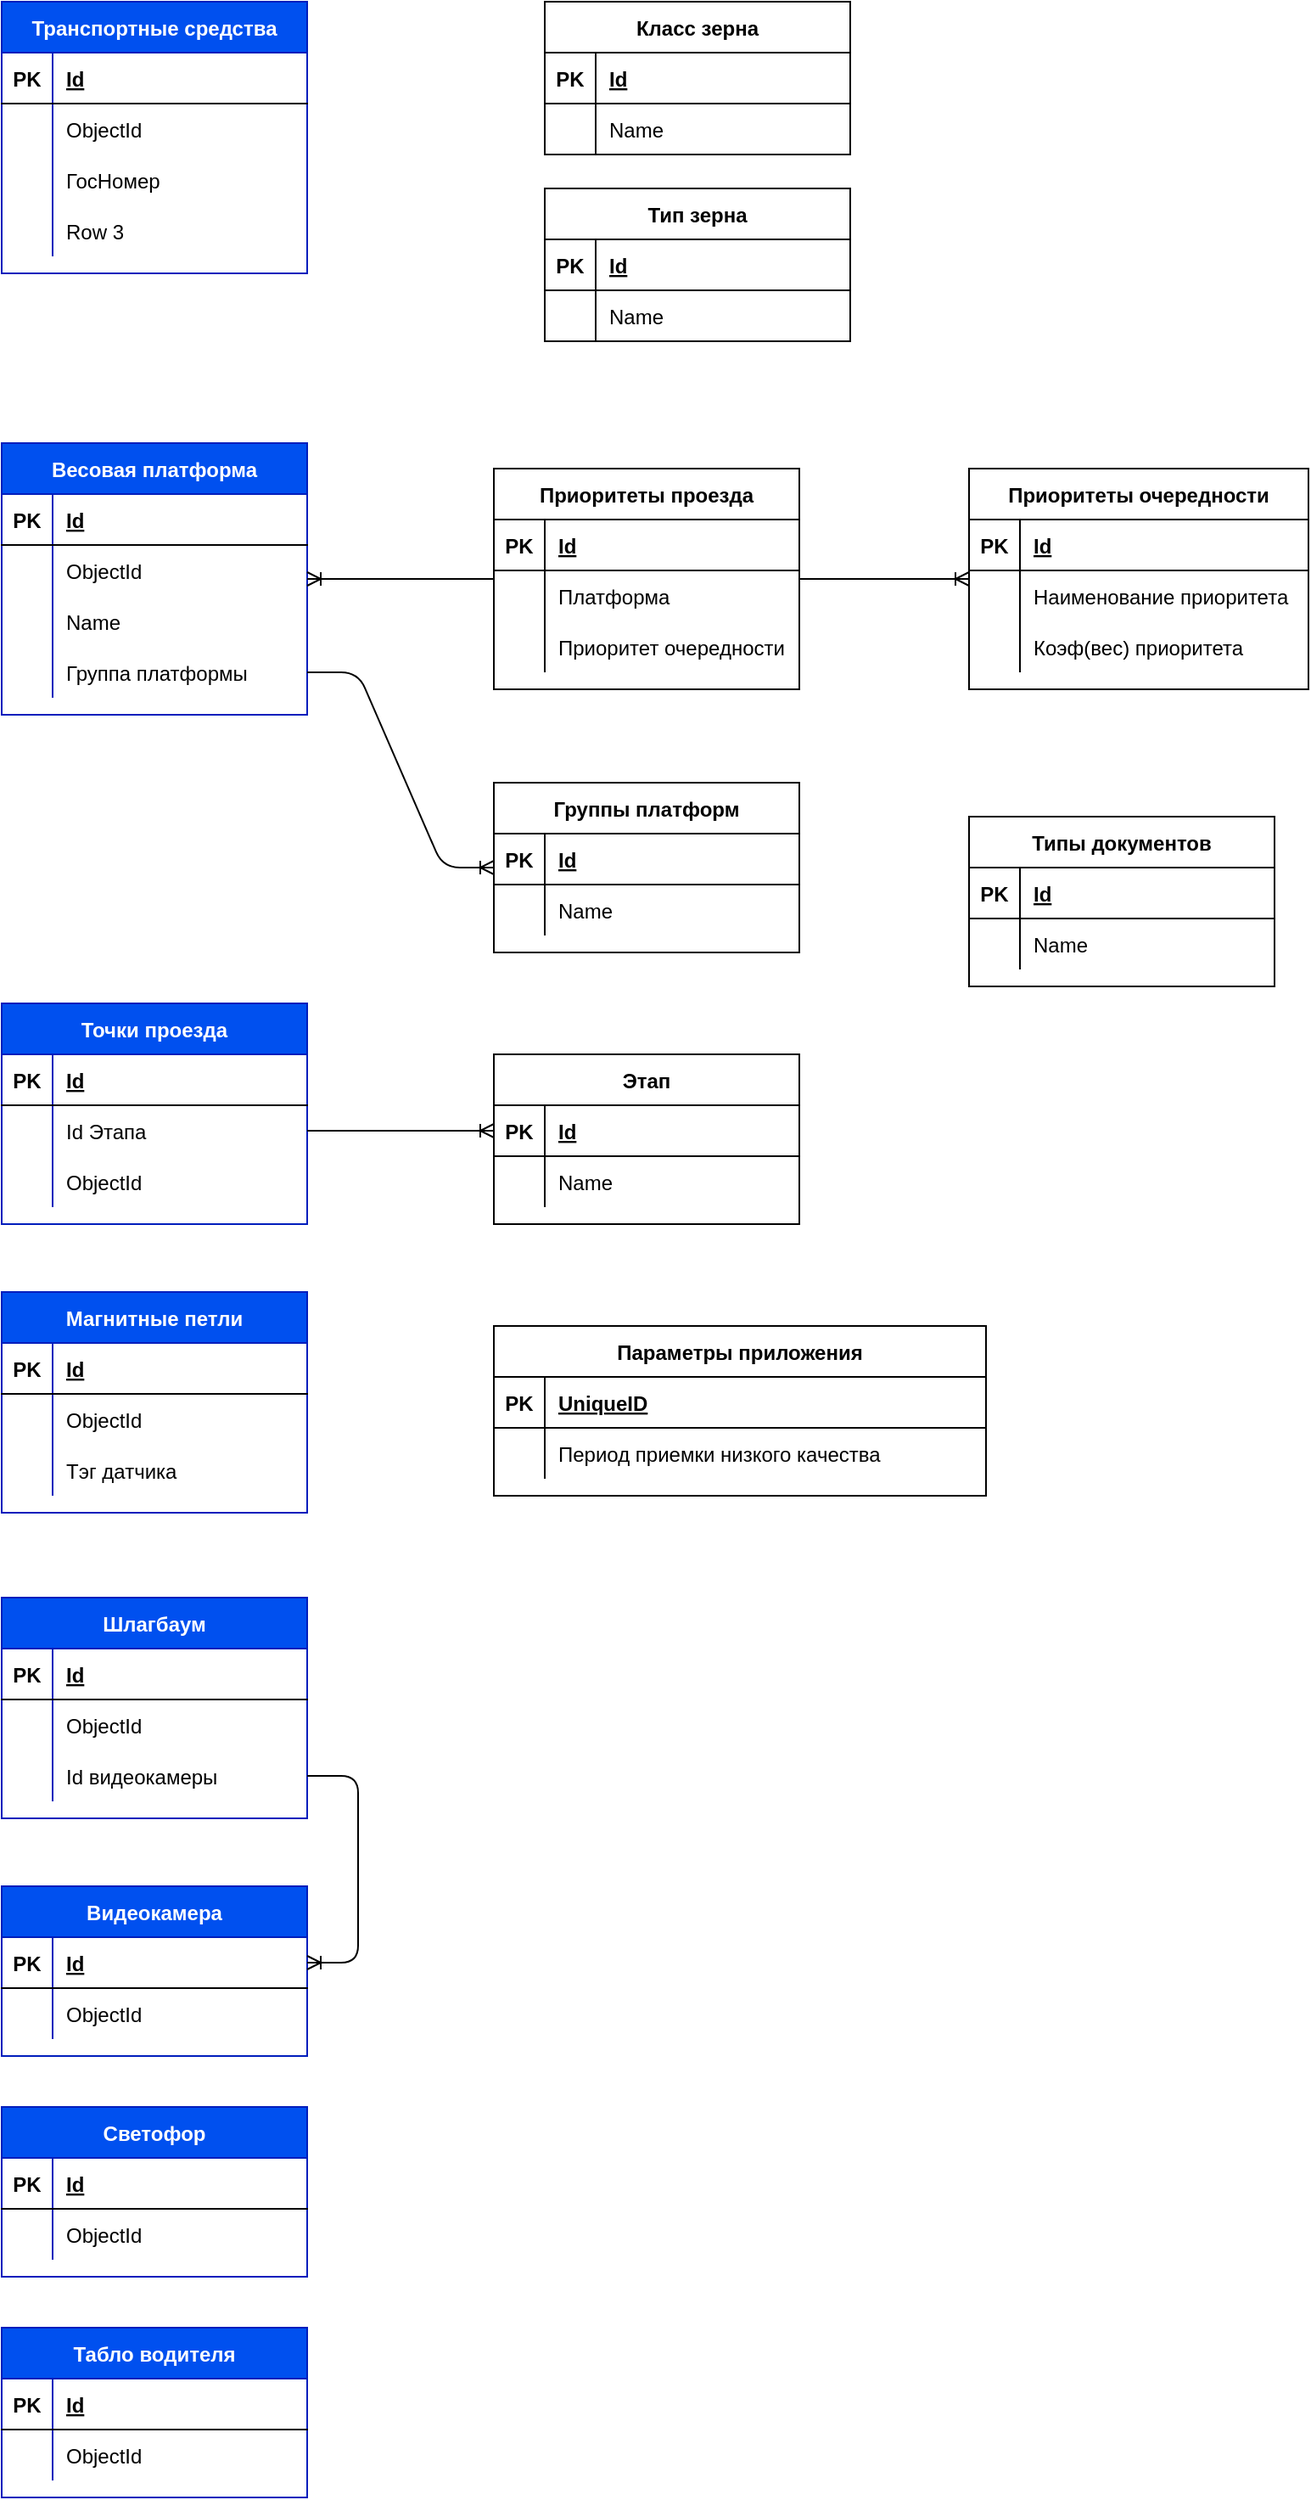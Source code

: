 <mxfile version="14.6.13" type="github" pages="3">
  <diagram name="Справочники" id="YAXfQYlQ77Bm1i4Cvu-Q">
    <mxGraphModel dx="2031" dy="1134" grid="1" gridSize="10" guides="1" tooltips="1" connect="1" arrows="1" fold="1" page="1" pageScale="1" pageWidth="827" pageHeight="1169" background="none" math="0" shadow="0" extFonts="Permanent Marker^https://fonts.googleapis.com/css?family=Permanent+Marker">
      <root>
        <mxCell id="Yl_uT8Q3jjZ-oRE5lPmb-0" />
        <mxCell id="Yl_uT8Q3jjZ-oRE5lPmb-1" parent="Yl_uT8Q3jjZ-oRE5lPmb-0" />
        <mxCell id="3ABhEFxBbvVTWySaG2QX-0" value="Весовая платформа" style="shape=table;startSize=30;container=1;collapsible=1;childLayout=tableLayout;fixedRows=1;rowLines=0;fontStyle=1;align=center;resizeLast=1;fillColor=#0050ef;strokeColor=#001DBC;fontColor=#ffffff;" parent="Yl_uT8Q3jjZ-oRE5lPmb-1" vertex="1">
          <mxGeometry x="20" y="300" width="180" height="160" as="geometry" />
        </mxCell>
        <mxCell id="3ABhEFxBbvVTWySaG2QX-1" value="" style="shape=partialRectangle;collapsible=0;dropTarget=0;pointerEvents=0;fillColor=none;top=0;left=0;bottom=1;right=0;points=[[0,0.5],[1,0.5]];portConstraint=eastwest;" parent="3ABhEFxBbvVTWySaG2QX-0" vertex="1">
          <mxGeometry y="30" width="180" height="30" as="geometry" />
        </mxCell>
        <mxCell id="3ABhEFxBbvVTWySaG2QX-2" value="PK" style="shape=partialRectangle;connectable=0;fillColor=none;top=0;left=0;bottom=0;right=0;fontStyle=1;overflow=hidden;" parent="3ABhEFxBbvVTWySaG2QX-1" vertex="1">
          <mxGeometry width="30" height="30" as="geometry" />
        </mxCell>
        <mxCell id="3ABhEFxBbvVTWySaG2QX-3" value="Id" style="shape=partialRectangle;connectable=0;fillColor=none;top=0;left=0;bottom=0;right=0;align=left;spacingLeft=6;fontStyle=5;overflow=hidden;" parent="3ABhEFxBbvVTWySaG2QX-1" vertex="1">
          <mxGeometry x="30" width="150" height="30" as="geometry" />
        </mxCell>
        <mxCell id="3ABhEFxBbvVTWySaG2QX-4" value="" style="shape=partialRectangle;collapsible=0;dropTarget=0;pointerEvents=0;fillColor=none;top=0;left=0;bottom=0;right=0;points=[[0,0.5],[1,0.5]];portConstraint=eastwest;" parent="3ABhEFxBbvVTWySaG2QX-0" vertex="1">
          <mxGeometry y="60" width="180" height="30" as="geometry" />
        </mxCell>
        <mxCell id="3ABhEFxBbvVTWySaG2QX-5" value="" style="shape=partialRectangle;connectable=0;fillColor=none;top=0;left=0;bottom=0;right=0;editable=1;overflow=hidden;" parent="3ABhEFxBbvVTWySaG2QX-4" vertex="1">
          <mxGeometry width="30" height="30" as="geometry" />
        </mxCell>
        <mxCell id="3ABhEFxBbvVTWySaG2QX-6" value="ObjectId" style="shape=partialRectangle;connectable=0;fillColor=none;top=0;left=0;bottom=0;right=0;align=left;spacingLeft=6;overflow=hidden;" parent="3ABhEFxBbvVTWySaG2QX-4" vertex="1">
          <mxGeometry x="30" width="150" height="30" as="geometry" />
        </mxCell>
        <mxCell id="3ABhEFxBbvVTWySaG2QX-7" value="" style="shape=partialRectangle;collapsible=0;dropTarget=0;pointerEvents=0;fillColor=none;top=0;left=0;bottom=0;right=0;points=[[0,0.5],[1,0.5]];portConstraint=eastwest;" parent="3ABhEFxBbvVTWySaG2QX-0" vertex="1">
          <mxGeometry y="90" width="180" height="30" as="geometry" />
        </mxCell>
        <mxCell id="3ABhEFxBbvVTWySaG2QX-8" value="" style="shape=partialRectangle;connectable=0;fillColor=none;top=0;left=0;bottom=0;right=0;editable=1;overflow=hidden;" parent="3ABhEFxBbvVTWySaG2QX-7" vertex="1">
          <mxGeometry width="30" height="30" as="geometry" />
        </mxCell>
        <mxCell id="3ABhEFxBbvVTWySaG2QX-9" value="Name" style="shape=partialRectangle;connectable=0;fillColor=none;top=0;left=0;bottom=0;right=0;align=left;spacingLeft=6;overflow=hidden;" parent="3ABhEFxBbvVTWySaG2QX-7" vertex="1">
          <mxGeometry x="30" width="150" height="30" as="geometry" />
        </mxCell>
        <mxCell id="3ABhEFxBbvVTWySaG2QX-10" value="" style="shape=partialRectangle;collapsible=0;dropTarget=0;pointerEvents=0;fillColor=none;top=0;left=0;bottom=0;right=0;points=[[0,0.5],[1,0.5]];portConstraint=eastwest;" parent="3ABhEFxBbvVTWySaG2QX-0" vertex="1">
          <mxGeometry y="120" width="180" height="30" as="geometry" />
        </mxCell>
        <mxCell id="3ABhEFxBbvVTWySaG2QX-11" value="" style="shape=partialRectangle;connectable=0;fillColor=none;top=0;left=0;bottom=0;right=0;editable=1;overflow=hidden;" parent="3ABhEFxBbvVTWySaG2QX-10" vertex="1">
          <mxGeometry width="30" height="30" as="geometry" />
        </mxCell>
        <mxCell id="3ABhEFxBbvVTWySaG2QX-12" value="Группа платформы" style="shape=partialRectangle;connectable=0;fillColor=none;top=0;left=0;bottom=0;right=0;align=left;spacingLeft=6;overflow=hidden;" parent="3ABhEFxBbvVTWySaG2QX-10" vertex="1">
          <mxGeometry x="30" width="150" height="30" as="geometry" />
        </mxCell>
        <mxCell id="3ABhEFxBbvVTWySaG2QX-13" value="Транспортные средства" style="shape=table;startSize=30;container=1;collapsible=1;childLayout=tableLayout;fixedRows=1;rowLines=0;fontStyle=1;align=center;resizeLast=1;fillColor=#0050ef;strokeColor=#001DBC;fontColor=#ffffff;" parent="Yl_uT8Q3jjZ-oRE5lPmb-1" vertex="1">
          <mxGeometry x="20" y="40" width="180" height="160" as="geometry" />
        </mxCell>
        <mxCell id="3ABhEFxBbvVTWySaG2QX-14" value="" style="shape=partialRectangle;collapsible=0;dropTarget=0;pointerEvents=0;fillColor=none;top=0;left=0;bottom=1;right=0;points=[[0,0.5],[1,0.5]];portConstraint=eastwest;" parent="3ABhEFxBbvVTWySaG2QX-13" vertex="1">
          <mxGeometry y="30" width="180" height="30" as="geometry" />
        </mxCell>
        <mxCell id="3ABhEFxBbvVTWySaG2QX-15" value="PK" style="shape=partialRectangle;connectable=0;fillColor=none;top=0;left=0;bottom=0;right=0;fontStyle=1;overflow=hidden;" parent="3ABhEFxBbvVTWySaG2QX-14" vertex="1">
          <mxGeometry width="30" height="30" as="geometry" />
        </mxCell>
        <mxCell id="3ABhEFxBbvVTWySaG2QX-16" value="Id" style="shape=partialRectangle;connectable=0;fillColor=none;top=0;left=0;bottom=0;right=0;align=left;spacingLeft=6;fontStyle=5;overflow=hidden;" parent="3ABhEFxBbvVTWySaG2QX-14" vertex="1">
          <mxGeometry x="30" width="150" height="30" as="geometry" />
        </mxCell>
        <mxCell id="3ABhEFxBbvVTWySaG2QX-17" value="" style="shape=partialRectangle;collapsible=0;dropTarget=0;pointerEvents=0;fillColor=none;top=0;left=0;bottom=0;right=0;points=[[0,0.5],[1,0.5]];portConstraint=eastwest;" parent="3ABhEFxBbvVTWySaG2QX-13" vertex="1">
          <mxGeometry y="60" width="180" height="30" as="geometry" />
        </mxCell>
        <mxCell id="3ABhEFxBbvVTWySaG2QX-18" value="" style="shape=partialRectangle;connectable=0;fillColor=none;top=0;left=0;bottom=0;right=0;editable=1;overflow=hidden;" parent="3ABhEFxBbvVTWySaG2QX-17" vertex="1">
          <mxGeometry width="30" height="30" as="geometry" />
        </mxCell>
        <mxCell id="3ABhEFxBbvVTWySaG2QX-19" value="ObjectId" style="shape=partialRectangle;connectable=0;fillColor=none;top=0;left=0;bottom=0;right=0;align=left;spacingLeft=6;overflow=hidden;" parent="3ABhEFxBbvVTWySaG2QX-17" vertex="1">
          <mxGeometry x="30" width="150" height="30" as="geometry" />
        </mxCell>
        <mxCell id="3ABhEFxBbvVTWySaG2QX-20" value="" style="shape=partialRectangle;collapsible=0;dropTarget=0;pointerEvents=0;fillColor=none;top=0;left=0;bottom=0;right=0;points=[[0,0.5],[1,0.5]];portConstraint=eastwest;" parent="3ABhEFxBbvVTWySaG2QX-13" vertex="1">
          <mxGeometry y="90" width="180" height="30" as="geometry" />
        </mxCell>
        <mxCell id="3ABhEFxBbvVTWySaG2QX-21" value="" style="shape=partialRectangle;connectable=0;fillColor=none;top=0;left=0;bottom=0;right=0;editable=1;overflow=hidden;" parent="3ABhEFxBbvVTWySaG2QX-20" vertex="1">
          <mxGeometry width="30" height="30" as="geometry" />
        </mxCell>
        <mxCell id="3ABhEFxBbvVTWySaG2QX-22" value="ГосНомер" style="shape=partialRectangle;connectable=0;fillColor=none;top=0;left=0;bottom=0;right=0;align=left;spacingLeft=6;overflow=hidden;" parent="3ABhEFxBbvVTWySaG2QX-20" vertex="1">
          <mxGeometry x="30" width="150" height="30" as="geometry" />
        </mxCell>
        <mxCell id="3ABhEFxBbvVTWySaG2QX-23" value="" style="shape=partialRectangle;collapsible=0;dropTarget=0;pointerEvents=0;fillColor=none;top=0;left=0;bottom=0;right=0;points=[[0,0.5],[1,0.5]];portConstraint=eastwest;" parent="3ABhEFxBbvVTWySaG2QX-13" vertex="1">
          <mxGeometry y="120" width="180" height="30" as="geometry" />
        </mxCell>
        <mxCell id="3ABhEFxBbvVTWySaG2QX-24" value="" style="shape=partialRectangle;connectable=0;fillColor=none;top=0;left=0;bottom=0;right=0;editable=1;overflow=hidden;" parent="3ABhEFxBbvVTWySaG2QX-23" vertex="1">
          <mxGeometry width="30" height="30" as="geometry" />
        </mxCell>
        <mxCell id="3ABhEFxBbvVTWySaG2QX-25" value="Row 3" style="shape=partialRectangle;connectable=0;fillColor=none;top=0;left=0;bottom=0;right=0;align=left;spacingLeft=6;overflow=hidden;" parent="3ABhEFxBbvVTWySaG2QX-23" vertex="1">
          <mxGeometry x="30" width="150" height="30" as="geometry" />
        </mxCell>
        <mxCell id="3ABhEFxBbvVTWySaG2QX-26" value="Класс зерна" style="shape=table;startSize=30;container=1;collapsible=1;childLayout=tableLayout;fixedRows=1;rowLines=0;fontStyle=1;align=center;resizeLast=1;" parent="Yl_uT8Q3jjZ-oRE5lPmb-1" vertex="1">
          <mxGeometry x="340" y="40" width="180" height="90" as="geometry" />
        </mxCell>
        <mxCell id="3ABhEFxBbvVTWySaG2QX-27" value="" style="shape=partialRectangle;collapsible=0;dropTarget=0;pointerEvents=0;fillColor=none;top=0;left=0;bottom=1;right=0;points=[[0,0.5],[1,0.5]];portConstraint=eastwest;" parent="3ABhEFxBbvVTWySaG2QX-26" vertex="1">
          <mxGeometry y="30" width="180" height="30" as="geometry" />
        </mxCell>
        <mxCell id="3ABhEFxBbvVTWySaG2QX-28" value="PK" style="shape=partialRectangle;connectable=0;fillColor=none;top=0;left=0;bottom=0;right=0;fontStyle=1;overflow=hidden;" parent="3ABhEFxBbvVTWySaG2QX-27" vertex="1">
          <mxGeometry width="30" height="30" as="geometry" />
        </mxCell>
        <mxCell id="3ABhEFxBbvVTWySaG2QX-29" value="Id" style="shape=partialRectangle;connectable=0;fillColor=none;top=0;left=0;bottom=0;right=0;align=left;spacingLeft=6;fontStyle=5;overflow=hidden;" parent="3ABhEFxBbvVTWySaG2QX-27" vertex="1">
          <mxGeometry x="30" width="150" height="30" as="geometry" />
        </mxCell>
        <mxCell id="3ABhEFxBbvVTWySaG2QX-30" value="" style="shape=partialRectangle;collapsible=0;dropTarget=0;pointerEvents=0;fillColor=none;top=0;left=0;bottom=0;right=0;points=[[0,0.5],[1,0.5]];portConstraint=eastwest;" parent="3ABhEFxBbvVTWySaG2QX-26" vertex="1">
          <mxGeometry y="60" width="180" height="30" as="geometry" />
        </mxCell>
        <mxCell id="3ABhEFxBbvVTWySaG2QX-31" value="" style="shape=partialRectangle;connectable=0;fillColor=none;top=0;left=0;bottom=0;right=0;editable=1;overflow=hidden;" parent="3ABhEFxBbvVTWySaG2QX-30" vertex="1">
          <mxGeometry width="30" height="30" as="geometry" />
        </mxCell>
        <mxCell id="3ABhEFxBbvVTWySaG2QX-32" value="Name" style="shape=partialRectangle;connectable=0;fillColor=none;top=0;left=0;bottom=0;right=0;align=left;spacingLeft=6;overflow=hidden;" parent="3ABhEFxBbvVTWySaG2QX-30" vertex="1">
          <mxGeometry x="30" width="150" height="30" as="geometry" />
        </mxCell>
        <mxCell id="3ABhEFxBbvVTWySaG2QX-39" value="Тип зерна" style="shape=table;startSize=30;container=1;collapsible=1;childLayout=tableLayout;fixedRows=1;rowLines=0;fontStyle=1;align=center;resizeLast=1;" parent="Yl_uT8Q3jjZ-oRE5lPmb-1" vertex="1">
          <mxGeometry x="340" y="150" width="180" height="90" as="geometry" />
        </mxCell>
        <mxCell id="3ABhEFxBbvVTWySaG2QX-40" value="" style="shape=partialRectangle;collapsible=0;dropTarget=0;pointerEvents=0;fillColor=none;top=0;left=0;bottom=1;right=0;points=[[0,0.5],[1,0.5]];portConstraint=eastwest;" parent="3ABhEFxBbvVTWySaG2QX-39" vertex="1">
          <mxGeometry y="30" width="180" height="30" as="geometry" />
        </mxCell>
        <mxCell id="3ABhEFxBbvVTWySaG2QX-41" value="PK" style="shape=partialRectangle;connectable=0;fillColor=none;top=0;left=0;bottom=0;right=0;fontStyle=1;overflow=hidden;" parent="3ABhEFxBbvVTWySaG2QX-40" vertex="1">
          <mxGeometry width="30" height="30" as="geometry" />
        </mxCell>
        <mxCell id="3ABhEFxBbvVTWySaG2QX-42" value="Id" style="shape=partialRectangle;connectable=0;fillColor=none;top=0;left=0;bottom=0;right=0;align=left;spacingLeft=6;fontStyle=5;overflow=hidden;" parent="3ABhEFxBbvVTWySaG2QX-40" vertex="1">
          <mxGeometry x="30" width="150" height="30" as="geometry" />
        </mxCell>
        <mxCell id="3ABhEFxBbvVTWySaG2QX-43" value="" style="shape=partialRectangle;collapsible=0;dropTarget=0;pointerEvents=0;fillColor=none;top=0;left=0;bottom=0;right=0;points=[[0,0.5],[1,0.5]];portConstraint=eastwest;" parent="3ABhEFxBbvVTWySaG2QX-39" vertex="1">
          <mxGeometry y="60" width="180" height="30" as="geometry" />
        </mxCell>
        <mxCell id="3ABhEFxBbvVTWySaG2QX-44" value="" style="shape=partialRectangle;connectable=0;fillColor=none;top=0;left=0;bottom=0;right=0;editable=1;overflow=hidden;" parent="3ABhEFxBbvVTWySaG2QX-43" vertex="1">
          <mxGeometry width="30" height="30" as="geometry" />
        </mxCell>
        <mxCell id="3ABhEFxBbvVTWySaG2QX-45" value="Name" style="shape=partialRectangle;connectable=0;fillColor=none;top=0;left=0;bottom=0;right=0;align=left;spacingLeft=6;overflow=hidden;" parent="3ABhEFxBbvVTWySaG2QX-43" vertex="1">
          <mxGeometry x="30" width="150" height="30" as="geometry" />
        </mxCell>
        <mxCell id="3ABhEFxBbvVTWySaG2QX-52" value="Приоритеты очередности" style="shape=table;startSize=30;container=1;collapsible=1;childLayout=tableLayout;fixedRows=1;rowLines=0;fontStyle=1;align=center;resizeLast=1;" parent="Yl_uT8Q3jjZ-oRE5lPmb-1" vertex="1">
          <mxGeometry x="590" y="315" width="200" height="130" as="geometry" />
        </mxCell>
        <mxCell id="3ABhEFxBbvVTWySaG2QX-53" value="" style="shape=partialRectangle;collapsible=0;dropTarget=0;pointerEvents=0;fillColor=none;top=0;left=0;bottom=1;right=0;points=[[0,0.5],[1,0.5]];portConstraint=eastwest;" parent="3ABhEFxBbvVTWySaG2QX-52" vertex="1">
          <mxGeometry y="30" width="200" height="30" as="geometry" />
        </mxCell>
        <mxCell id="3ABhEFxBbvVTWySaG2QX-54" value="PK" style="shape=partialRectangle;connectable=0;fillColor=none;top=0;left=0;bottom=0;right=0;fontStyle=1;overflow=hidden;" parent="3ABhEFxBbvVTWySaG2QX-53" vertex="1">
          <mxGeometry width="30" height="30" as="geometry" />
        </mxCell>
        <mxCell id="3ABhEFxBbvVTWySaG2QX-55" value="Id" style="shape=partialRectangle;connectable=0;fillColor=none;top=0;left=0;bottom=0;right=0;align=left;spacingLeft=6;fontStyle=5;overflow=hidden;" parent="3ABhEFxBbvVTWySaG2QX-53" vertex="1">
          <mxGeometry x="30" width="170" height="30" as="geometry" />
        </mxCell>
        <mxCell id="3ABhEFxBbvVTWySaG2QX-56" value="" style="shape=partialRectangle;collapsible=0;dropTarget=0;pointerEvents=0;fillColor=none;top=0;left=0;bottom=0;right=0;points=[[0,0.5],[1,0.5]];portConstraint=eastwest;" parent="3ABhEFxBbvVTWySaG2QX-52" vertex="1">
          <mxGeometry y="60" width="200" height="30" as="geometry" />
        </mxCell>
        <mxCell id="3ABhEFxBbvVTWySaG2QX-57" value="" style="shape=partialRectangle;connectable=0;fillColor=none;top=0;left=0;bottom=0;right=0;editable=1;overflow=hidden;" parent="3ABhEFxBbvVTWySaG2QX-56" vertex="1">
          <mxGeometry width="30" height="30" as="geometry" />
        </mxCell>
        <mxCell id="3ABhEFxBbvVTWySaG2QX-58" value="Наименование приоритета" style="shape=partialRectangle;connectable=0;fillColor=none;top=0;left=0;bottom=0;right=0;align=left;spacingLeft=6;overflow=hidden;" parent="3ABhEFxBbvVTWySaG2QX-56" vertex="1">
          <mxGeometry x="30" width="170" height="30" as="geometry" />
        </mxCell>
        <mxCell id="3ABhEFxBbvVTWySaG2QX-59" value="" style="shape=partialRectangle;collapsible=0;dropTarget=0;pointerEvents=0;fillColor=none;top=0;left=0;bottom=0;right=0;points=[[0,0.5],[1,0.5]];portConstraint=eastwest;" parent="3ABhEFxBbvVTWySaG2QX-52" vertex="1">
          <mxGeometry y="90" width="200" height="30" as="geometry" />
        </mxCell>
        <mxCell id="3ABhEFxBbvVTWySaG2QX-60" value="" style="shape=partialRectangle;connectable=0;fillColor=none;top=0;left=0;bottom=0;right=0;editable=1;overflow=hidden;" parent="3ABhEFxBbvVTWySaG2QX-59" vertex="1">
          <mxGeometry width="30" height="30" as="geometry" />
        </mxCell>
        <mxCell id="3ABhEFxBbvVTWySaG2QX-61" value="Коэф(вес) приоритета" style="shape=partialRectangle;connectable=0;fillColor=none;top=0;left=0;bottom=0;right=0;align=left;spacingLeft=6;overflow=hidden;" parent="3ABhEFxBbvVTWySaG2QX-59" vertex="1">
          <mxGeometry x="30" width="170" height="30" as="geometry" />
        </mxCell>
        <mxCell id="3ABhEFxBbvVTWySaG2QX-65" value="Параметры приложения" style="shape=table;startSize=30;container=1;collapsible=1;childLayout=tableLayout;fixedRows=1;rowLines=0;fontStyle=1;align=center;resizeLast=1;" parent="Yl_uT8Q3jjZ-oRE5lPmb-1" vertex="1">
          <mxGeometry x="310" y="820" width="290" height="100" as="geometry" />
        </mxCell>
        <mxCell id="3ABhEFxBbvVTWySaG2QX-66" value="" style="shape=partialRectangle;collapsible=0;dropTarget=0;pointerEvents=0;fillColor=none;top=0;left=0;bottom=1;right=0;points=[[0,0.5],[1,0.5]];portConstraint=eastwest;" parent="3ABhEFxBbvVTWySaG2QX-65" vertex="1">
          <mxGeometry y="30" width="290" height="30" as="geometry" />
        </mxCell>
        <mxCell id="3ABhEFxBbvVTWySaG2QX-67" value="PK" style="shape=partialRectangle;connectable=0;fillColor=none;top=0;left=0;bottom=0;right=0;fontStyle=1;overflow=hidden;" parent="3ABhEFxBbvVTWySaG2QX-66" vertex="1">
          <mxGeometry width="30" height="30" as="geometry" />
        </mxCell>
        <mxCell id="3ABhEFxBbvVTWySaG2QX-68" value="UniqueID" style="shape=partialRectangle;connectable=0;fillColor=none;top=0;left=0;bottom=0;right=0;align=left;spacingLeft=6;fontStyle=5;overflow=hidden;" parent="3ABhEFxBbvVTWySaG2QX-66" vertex="1">
          <mxGeometry x="30" width="260" height="30" as="geometry" />
        </mxCell>
        <mxCell id="3ABhEFxBbvVTWySaG2QX-69" value="" style="shape=partialRectangle;collapsible=0;dropTarget=0;pointerEvents=0;fillColor=none;top=0;left=0;bottom=0;right=0;points=[[0,0.5],[1,0.5]];portConstraint=eastwest;" parent="3ABhEFxBbvVTWySaG2QX-65" vertex="1">
          <mxGeometry y="60" width="290" height="30" as="geometry" />
        </mxCell>
        <mxCell id="3ABhEFxBbvVTWySaG2QX-70" value="" style="shape=partialRectangle;connectable=0;fillColor=none;top=0;left=0;bottom=0;right=0;editable=1;overflow=hidden;" parent="3ABhEFxBbvVTWySaG2QX-69" vertex="1">
          <mxGeometry width="30" height="30" as="geometry" />
        </mxCell>
        <mxCell id="3ABhEFxBbvVTWySaG2QX-71" value="Период приемки низкого качества" style="shape=partialRectangle;connectable=0;fillColor=none;top=0;left=0;bottom=0;right=0;align=left;spacingLeft=6;overflow=hidden;" parent="3ABhEFxBbvVTWySaG2QX-69" vertex="1">
          <mxGeometry x="30" width="260" height="30" as="geometry" />
        </mxCell>
        <mxCell id="3ABhEFxBbvVTWySaG2QX-81" value="Группы платформ" style="shape=table;startSize=30;container=1;collapsible=1;childLayout=tableLayout;fixedRows=1;rowLines=0;fontStyle=1;align=center;resizeLast=1;" parent="Yl_uT8Q3jjZ-oRE5lPmb-1" vertex="1">
          <mxGeometry x="310" y="500" width="180" height="100" as="geometry" />
        </mxCell>
        <mxCell id="3ABhEFxBbvVTWySaG2QX-82" value="" style="shape=partialRectangle;collapsible=0;dropTarget=0;pointerEvents=0;fillColor=none;top=0;left=0;bottom=1;right=0;points=[[0,0.5],[1,0.5]];portConstraint=eastwest;" parent="3ABhEFxBbvVTWySaG2QX-81" vertex="1">
          <mxGeometry y="30" width="180" height="30" as="geometry" />
        </mxCell>
        <mxCell id="3ABhEFxBbvVTWySaG2QX-83" value="PK" style="shape=partialRectangle;connectable=0;fillColor=none;top=0;left=0;bottom=0;right=0;fontStyle=1;overflow=hidden;" parent="3ABhEFxBbvVTWySaG2QX-82" vertex="1">
          <mxGeometry width="30" height="30" as="geometry" />
        </mxCell>
        <mxCell id="3ABhEFxBbvVTWySaG2QX-84" value="Id" style="shape=partialRectangle;connectable=0;fillColor=none;top=0;left=0;bottom=0;right=0;align=left;spacingLeft=6;fontStyle=5;overflow=hidden;" parent="3ABhEFxBbvVTWySaG2QX-82" vertex="1">
          <mxGeometry x="30" width="150" height="30" as="geometry" />
        </mxCell>
        <mxCell id="3ABhEFxBbvVTWySaG2QX-85" value="" style="shape=partialRectangle;collapsible=0;dropTarget=0;pointerEvents=0;fillColor=none;top=0;left=0;bottom=0;right=0;points=[[0,0.5],[1,0.5]];portConstraint=eastwest;" parent="3ABhEFxBbvVTWySaG2QX-81" vertex="1">
          <mxGeometry y="60" width="180" height="30" as="geometry" />
        </mxCell>
        <mxCell id="3ABhEFxBbvVTWySaG2QX-86" value="" style="shape=partialRectangle;connectable=0;fillColor=none;top=0;left=0;bottom=0;right=0;editable=1;overflow=hidden;" parent="3ABhEFxBbvVTWySaG2QX-85" vertex="1">
          <mxGeometry width="30" height="30" as="geometry" />
        </mxCell>
        <mxCell id="3ABhEFxBbvVTWySaG2QX-87" value="Name" style="shape=partialRectangle;connectable=0;fillColor=none;top=0;left=0;bottom=0;right=0;align=left;spacingLeft=6;overflow=hidden;" parent="3ABhEFxBbvVTWySaG2QX-85" vertex="1">
          <mxGeometry x="30" width="150" height="30" as="geometry" />
        </mxCell>
        <mxCell id="3ABhEFxBbvVTWySaG2QX-95" value="Приоритеты проезда" style="shape=table;startSize=30;container=1;collapsible=1;childLayout=tableLayout;fixedRows=1;rowLines=0;fontStyle=1;align=center;resizeLast=1;" parent="Yl_uT8Q3jjZ-oRE5lPmb-1" vertex="1">
          <mxGeometry x="310" y="315" width="180" height="130" as="geometry" />
        </mxCell>
        <mxCell id="3ABhEFxBbvVTWySaG2QX-96" value="" style="shape=partialRectangle;collapsible=0;dropTarget=0;pointerEvents=0;fillColor=none;top=0;left=0;bottom=1;right=0;points=[[0,0.5],[1,0.5]];portConstraint=eastwest;" parent="3ABhEFxBbvVTWySaG2QX-95" vertex="1">
          <mxGeometry y="30" width="180" height="30" as="geometry" />
        </mxCell>
        <mxCell id="3ABhEFxBbvVTWySaG2QX-97" value="PK" style="shape=partialRectangle;connectable=0;fillColor=none;top=0;left=0;bottom=0;right=0;fontStyle=1;overflow=hidden;" parent="3ABhEFxBbvVTWySaG2QX-96" vertex="1">
          <mxGeometry width="30" height="30" as="geometry" />
        </mxCell>
        <mxCell id="3ABhEFxBbvVTWySaG2QX-98" value="Id" style="shape=partialRectangle;connectable=0;fillColor=none;top=0;left=0;bottom=0;right=0;align=left;spacingLeft=6;fontStyle=5;overflow=hidden;" parent="3ABhEFxBbvVTWySaG2QX-96" vertex="1">
          <mxGeometry x="30" width="150" height="30" as="geometry" />
        </mxCell>
        <mxCell id="3ABhEFxBbvVTWySaG2QX-99" value="" style="shape=partialRectangle;collapsible=0;dropTarget=0;pointerEvents=0;fillColor=none;top=0;left=0;bottom=0;right=0;points=[[0,0.5],[1,0.5]];portConstraint=eastwest;" parent="3ABhEFxBbvVTWySaG2QX-95" vertex="1">
          <mxGeometry y="60" width="180" height="30" as="geometry" />
        </mxCell>
        <mxCell id="3ABhEFxBbvVTWySaG2QX-100" value="" style="shape=partialRectangle;connectable=0;fillColor=none;top=0;left=0;bottom=0;right=0;editable=1;overflow=hidden;" parent="3ABhEFxBbvVTWySaG2QX-99" vertex="1">
          <mxGeometry width="30" height="30" as="geometry" />
        </mxCell>
        <mxCell id="3ABhEFxBbvVTWySaG2QX-101" value="Платформа" style="shape=partialRectangle;connectable=0;fillColor=none;top=0;left=0;bottom=0;right=0;align=left;spacingLeft=6;overflow=hidden;" parent="3ABhEFxBbvVTWySaG2QX-99" vertex="1">
          <mxGeometry x="30" width="150" height="30" as="geometry" />
        </mxCell>
        <mxCell id="3ABhEFxBbvVTWySaG2QX-110" value="" style="shape=partialRectangle;collapsible=0;dropTarget=0;pointerEvents=0;fillColor=none;top=0;left=0;bottom=0;right=0;points=[[0,0.5],[1,0.5]];portConstraint=eastwest;" parent="3ABhEFxBbvVTWySaG2QX-95" vertex="1">
          <mxGeometry y="90" width="180" height="30" as="geometry" />
        </mxCell>
        <mxCell id="3ABhEFxBbvVTWySaG2QX-111" value="" style="shape=partialRectangle;connectable=0;fillColor=none;top=0;left=0;bottom=0;right=0;editable=1;overflow=hidden;" parent="3ABhEFxBbvVTWySaG2QX-110" vertex="1">
          <mxGeometry width="30" height="30" as="geometry" />
        </mxCell>
        <mxCell id="3ABhEFxBbvVTWySaG2QX-112" value="Приоритет очередности" style="shape=partialRectangle;connectable=0;fillColor=none;top=0;left=0;bottom=0;right=0;align=left;spacingLeft=6;overflow=hidden;" parent="3ABhEFxBbvVTWySaG2QX-110" vertex="1">
          <mxGeometry x="30" width="150" height="30" as="geometry" />
        </mxCell>
        <mxCell id="3ABhEFxBbvVTWySaG2QX-108" value="" style="edgeStyle=entityRelationEdgeStyle;fontSize=12;html=1;endArrow=ERoneToMany;" parent="Yl_uT8Q3jjZ-oRE5lPmb-1" source="3ABhEFxBbvVTWySaG2QX-10" target="3ABhEFxBbvVTWySaG2QX-81" edge="1">
          <mxGeometry width="100" height="100" relative="1" as="geometry">
            <mxPoint x="390" y="470" as="sourcePoint" />
            <mxPoint x="490" y="370" as="targetPoint" />
          </mxGeometry>
        </mxCell>
        <mxCell id="3ABhEFxBbvVTWySaG2QX-109" value="" style="edgeStyle=entityRelationEdgeStyle;fontSize=12;html=1;endArrow=ERoneToMany;" parent="Yl_uT8Q3jjZ-oRE5lPmb-1" source="3ABhEFxBbvVTWySaG2QX-95" target="3ABhEFxBbvVTWySaG2QX-0" edge="1">
          <mxGeometry width="100" height="100" relative="1" as="geometry">
            <mxPoint x="300" y="680" as="sourcePoint" />
            <mxPoint x="400" y="580" as="targetPoint" />
          </mxGeometry>
        </mxCell>
        <mxCell id="3ABhEFxBbvVTWySaG2QX-113" value="" style="edgeStyle=entityRelationEdgeStyle;fontSize=12;html=1;endArrow=ERoneToMany;" parent="Yl_uT8Q3jjZ-oRE5lPmb-1" source="3ABhEFxBbvVTWySaG2QX-95" target="3ABhEFxBbvVTWySaG2QX-52" edge="1">
          <mxGeometry width="100" height="100" relative="1" as="geometry">
            <mxPoint x="310" y="440" as="sourcePoint" />
            <mxPoint x="410" y="340" as="targetPoint" />
          </mxGeometry>
        </mxCell>
        <mxCell id="sJ_0QYMEdfj9V58sOSIA-0" value="Этап" style="shape=table;startSize=30;container=1;collapsible=1;childLayout=tableLayout;fixedRows=1;rowLines=0;fontStyle=1;align=center;resizeLast=1;" parent="Yl_uT8Q3jjZ-oRE5lPmb-1" vertex="1">
          <mxGeometry x="310" y="660" width="180" height="100" as="geometry" />
        </mxCell>
        <mxCell id="sJ_0QYMEdfj9V58sOSIA-1" value="" style="shape=partialRectangle;collapsible=0;dropTarget=0;pointerEvents=0;fillColor=none;top=0;left=0;bottom=1;right=0;points=[[0,0.5],[1,0.5]];portConstraint=eastwest;" parent="sJ_0QYMEdfj9V58sOSIA-0" vertex="1">
          <mxGeometry y="30" width="180" height="30" as="geometry" />
        </mxCell>
        <mxCell id="sJ_0QYMEdfj9V58sOSIA-2" value="PK" style="shape=partialRectangle;connectable=0;fillColor=none;top=0;left=0;bottom=0;right=0;fontStyle=1;overflow=hidden;" parent="sJ_0QYMEdfj9V58sOSIA-1" vertex="1">
          <mxGeometry width="30" height="30" as="geometry" />
        </mxCell>
        <mxCell id="sJ_0QYMEdfj9V58sOSIA-3" value="Id" style="shape=partialRectangle;connectable=0;fillColor=none;top=0;left=0;bottom=0;right=0;align=left;spacingLeft=6;fontStyle=5;overflow=hidden;" parent="sJ_0QYMEdfj9V58sOSIA-1" vertex="1">
          <mxGeometry x="30" width="150" height="30" as="geometry" />
        </mxCell>
        <mxCell id="sJ_0QYMEdfj9V58sOSIA-4" value="" style="shape=partialRectangle;collapsible=0;dropTarget=0;pointerEvents=0;fillColor=none;top=0;left=0;bottom=0;right=0;points=[[0,0.5],[1,0.5]];portConstraint=eastwest;" parent="sJ_0QYMEdfj9V58sOSIA-0" vertex="1">
          <mxGeometry y="60" width="180" height="30" as="geometry" />
        </mxCell>
        <mxCell id="sJ_0QYMEdfj9V58sOSIA-5" value="" style="shape=partialRectangle;connectable=0;fillColor=none;top=0;left=0;bottom=0;right=0;editable=1;overflow=hidden;" parent="sJ_0QYMEdfj9V58sOSIA-4" vertex="1">
          <mxGeometry width="30" height="30" as="geometry" />
        </mxCell>
        <mxCell id="sJ_0QYMEdfj9V58sOSIA-6" value="Name" style="shape=partialRectangle;connectable=0;fillColor=none;top=0;left=0;bottom=0;right=0;align=left;spacingLeft=6;overflow=hidden;" parent="sJ_0QYMEdfj9V58sOSIA-4" vertex="1">
          <mxGeometry x="30" width="150" height="30" as="geometry" />
        </mxCell>
        <mxCell id="j933XiBdYCKG4_iXadgi-0" value="Точки проезда" style="shape=table;startSize=30;container=1;collapsible=1;childLayout=tableLayout;fixedRows=1;rowLines=0;fontStyle=1;align=center;resizeLast=1;fillColor=#0050ef;strokeColor=#001DBC;fontColor=#ffffff;" parent="Yl_uT8Q3jjZ-oRE5lPmb-1" vertex="1">
          <mxGeometry x="20" y="630" width="180" height="130" as="geometry" />
        </mxCell>
        <mxCell id="j933XiBdYCKG4_iXadgi-1" value="" style="shape=partialRectangle;collapsible=0;dropTarget=0;pointerEvents=0;fillColor=none;top=0;left=0;bottom=1;right=0;points=[[0,0.5],[1,0.5]];portConstraint=eastwest;" parent="j933XiBdYCKG4_iXadgi-0" vertex="1">
          <mxGeometry y="30" width="180" height="30" as="geometry" />
        </mxCell>
        <mxCell id="j933XiBdYCKG4_iXadgi-2" value="PK" style="shape=partialRectangle;connectable=0;fillColor=none;top=0;left=0;bottom=0;right=0;fontStyle=1;overflow=hidden;" parent="j933XiBdYCKG4_iXadgi-1" vertex="1">
          <mxGeometry width="30" height="30" as="geometry" />
        </mxCell>
        <mxCell id="j933XiBdYCKG4_iXadgi-3" value="Id" style="shape=partialRectangle;connectable=0;fillColor=none;top=0;left=0;bottom=0;right=0;align=left;spacingLeft=6;fontStyle=5;overflow=hidden;" parent="j933XiBdYCKG4_iXadgi-1" vertex="1">
          <mxGeometry x="30" width="150" height="30" as="geometry" />
        </mxCell>
        <mxCell id="j933XiBdYCKG4_iXadgi-4" value="" style="shape=partialRectangle;collapsible=0;dropTarget=0;pointerEvents=0;fillColor=none;top=0;left=0;bottom=0;right=0;points=[[0,0.5],[1,0.5]];portConstraint=eastwest;" parent="j933XiBdYCKG4_iXadgi-0" vertex="1">
          <mxGeometry y="60" width="180" height="30" as="geometry" />
        </mxCell>
        <mxCell id="j933XiBdYCKG4_iXadgi-5" value="" style="shape=partialRectangle;connectable=0;fillColor=none;top=0;left=0;bottom=0;right=0;editable=1;overflow=hidden;" parent="j933XiBdYCKG4_iXadgi-4" vertex="1">
          <mxGeometry width="30" height="30" as="geometry" />
        </mxCell>
        <mxCell id="j933XiBdYCKG4_iXadgi-6" value="Id Этапа" style="shape=partialRectangle;connectable=0;fillColor=none;top=0;left=0;bottom=0;right=0;align=left;spacingLeft=6;overflow=hidden;" parent="j933XiBdYCKG4_iXadgi-4" vertex="1">
          <mxGeometry x="30" width="150" height="30" as="geometry" />
        </mxCell>
        <mxCell id="j933XiBdYCKG4_iXadgi-7" value="" style="shape=partialRectangle;collapsible=0;dropTarget=0;pointerEvents=0;fillColor=none;top=0;left=0;bottom=0;right=0;points=[[0,0.5],[1,0.5]];portConstraint=eastwest;" parent="j933XiBdYCKG4_iXadgi-0" vertex="1">
          <mxGeometry y="90" width="180" height="30" as="geometry" />
        </mxCell>
        <mxCell id="j933XiBdYCKG4_iXadgi-8" value="" style="shape=partialRectangle;connectable=0;fillColor=none;top=0;left=0;bottom=0;right=0;editable=1;overflow=hidden;" parent="j933XiBdYCKG4_iXadgi-7" vertex="1">
          <mxGeometry width="30" height="30" as="geometry" />
        </mxCell>
        <mxCell id="j933XiBdYCKG4_iXadgi-9" value="ObjectId" style="shape=partialRectangle;connectable=0;fillColor=none;top=0;left=0;bottom=0;right=0;align=left;spacingLeft=6;overflow=hidden;" parent="j933XiBdYCKG4_iXadgi-7" vertex="1">
          <mxGeometry x="30" width="150" height="30" as="geometry" />
        </mxCell>
        <mxCell id="j933XiBdYCKG4_iXadgi-13" value="" style="edgeStyle=entityRelationEdgeStyle;fontSize=12;html=1;endArrow=ERoneToMany;" parent="Yl_uT8Q3jjZ-oRE5lPmb-1" source="j933XiBdYCKG4_iXadgi-4" target="sJ_0QYMEdfj9V58sOSIA-1" edge="1">
          <mxGeometry width="100" height="100" relative="1" as="geometry">
            <mxPoint x="370" y="540" as="sourcePoint" />
            <mxPoint x="470" y="440" as="targetPoint" />
          </mxGeometry>
        </mxCell>
        <mxCell id="j933XiBdYCKG4_iXadgi-14" value="Магнитные петли" style="shape=table;startSize=30;container=1;collapsible=1;childLayout=tableLayout;fixedRows=1;rowLines=0;fontStyle=1;align=center;resizeLast=1;fillColor=#0050ef;strokeColor=#001DBC;fontColor=#ffffff;" parent="Yl_uT8Q3jjZ-oRE5lPmb-1" vertex="1">
          <mxGeometry x="20" y="800" width="180" height="130" as="geometry" />
        </mxCell>
        <mxCell id="j933XiBdYCKG4_iXadgi-15" value="" style="shape=partialRectangle;collapsible=0;dropTarget=0;pointerEvents=0;fillColor=none;top=0;left=0;bottom=1;right=0;points=[[0,0.5],[1,0.5]];portConstraint=eastwest;" parent="j933XiBdYCKG4_iXadgi-14" vertex="1">
          <mxGeometry y="30" width="180" height="30" as="geometry" />
        </mxCell>
        <mxCell id="j933XiBdYCKG4_iXadgi-16" value="PK" style="shape=partialRectangle;connectable=0;fillColor=none;top=0;left=0;bottom=0;right=0;fontStyle=1;overflow=hidden;" parent="j933XiBdYCKG4_iXadgi-15" vertex="1">
          <mxGeometry width="30" height="30" as="geometry" />
        </mxCell>
        <mxCell id="j933XiBdYCKG4_iXadgi-17" value="Id" style="shape=partialRectangle;connectable=0;fillColor=none;top=0;left=0;bottom=0;right=0;align=left;spacingLeft=6;fontStyle=5;overflow=hidden;" parent="j933XiBdYCKG4_iXadgi-15" vertex="1">
          <mxGeometry x="30" width="150" height="30" as="geometry" />
        </mxCell>
        <mxCell id="j933XiBdYCKG4_iXadgi-18" value="" style="shape=partialRectangle;collapsible=0;dropTarget=0;pointerEvents=0;fillColor=none;top=0;left=0;bottom=0;right=0;points=[[0,0.5],[1,0.5]];portConstraint=eastwest;" parent="j933XiBdYCKG4_iXadgi-14" vertex="1">
          <mxGeometry y="60" width="180" height="30" as="geometry" />
        </mxCell>
        <mxCell id="j933XiBdYCKG4_iXadgi-19" value="" style="shape=partialRectangle;connectable=0;fillColor=none;top=0;left=0;bottom=0;right=0;editable=1;overflow=hidden;" parent="j933XiBdYCKG4_iXadgi-18" vertex="1">
          <mxGeometry width="30" height="30" as="geometry" />
        </mxCell>
        <mxCell id="j933XiBdYCKG4_iXadgi-20" value="ObjectId" style="shape=partialRectangle;connectable=0;fillColor=none;top=0;left=0;bottom=0;right=0;align=left;spacingLeft=6;overflow=hidden;" parent="j933XiBdYCKG4_iXadgi-18" vertex="1">
          <mxGeometry x="30" width="150" height="30" as="geometry" />
        </mxCell>
        <mxCell id="j933XiBdYCKG4_iXadgi-21" value="" style="shape=partialRectangle;collapsible=0;dropTarget=0;pointerEvents=0;fillColor=none;top=0;left=0;bottom=0;right=0;points=[[0,0.5],[1,0.5]];portConstraint=eastwest;" parent="j933XiBdYCKG4_iXadgi-14" vertex="1">
          <mxGeometry y="90" width="180" height="30" as="geometry" />
        </mxCell>
        <mxCell id="j933XiBdYCKG4_iXadgi-22" value="" style="shape=partialRectangle;connectable=0;fillColor=none;top=0;left=0;bottom=0;right=0;editable=1;overflow=hidden;" parent="j933XiBdYCKG4_iXadgi-21" vertex="1">
          <mxGeometry width="30" height="30" as="geometry" />
        </mxCell>
        <mxCell id="j933XiBdYCKG4_iXadgi-23" value="Тэг датчика" style="shape=partialRectangle;connectable=0;fillColor=none;top=0;left=0;bottom=0;right=0;align=left;spacingLeft=6;overflow=hidden;" parent="j933XiBdYCKG4_iXadgi-21" vertex="1">
          <mxGeometry x="30" width="150" height="30" as="geometry" />
        </mxCell>
        <mxCell id="iIgMchsbFYNEE9UTUpuf-0" value="Типы документов" style="shape=table;startSize=30;container=1;collapsible=1;childLayout=tableLayout;fixedRows=1;rowLines=0;fontStyle=1;align=center;resizeLast=1;" parent="Yl_uT8Q3jjZ-oRE5lPmb-1" vertex="1">
          <mxGeometry x="590" y="520" width="180" height="100" as="geometry">
            <mxRectangle x="70" y="640" width="140" height="30" as="alternateBounds" />
          </mxGeometry>
        </mxCell>
        <mxCell id="iIgMchsbFYNEE9UTUpuf-1" value="" style="shape=partialRectangle;collapsible=0;dropTarget=0;pointerEvents=0;fillColor=none;top=0;left=0;bottom=1;right=0;points=[[0,0.5],[1,0.5]];portConstraint=eastwest;" parent="iIgMchsbFYNEE9UTUpuf-0" vertex="1">
          <mxGeometry y="30" width="180" height="30" as="geometry" />
        </mxCell>
        <mxCell id="iIgMchsbFYNEE9UTUpuf-2" value="PK" style="shape=partialRectangle;connectable=0;fillColor=none;top=0;left=0;bottom=0;right=0;fontStyle=1;overflow=hidden;" parent="iIgMchsbFYNEE9UTUpuf-1" vertex="1">
          <mxGeometry width="30" height="30" as="geometry" />
        </mxCell>
        <mxCell id="iIgMchsbFYNEE9UTUpuf-3" value="Id" style="shape=partialRectangle;connectable=0;fillColor=none;top=0;left=0;bottom=0;right=0;align=left;spacingLeft=6;fontStyle=5;overflow=hidden;" parent="iIgMchsbFYNEE9UTUpuf-1" vertex="1">
          <mxGeometry x="30" width="150" height="30" as="geometry" />
        </mxCell>
        <mxCell id="iIgMchsbFYNEE9UTUpuf-4" value="" style="shape=partialRectangle;collapsible=0;dropTarget=0;pointerEvents=0;fillColor=none;top=0;left=0;bottom=0;right=0;points=[[0,0.5],[1,0.5]];portConstraint=eastwest;" parent="iIgMchsbFYNEE9UTUpuf-0" vertex="1">
          <mxGeometry y="60" width="180" height="30" as="geometry" />
        </mxCell>
        <mxCell id="iIgMchsbFYNEE9UTUpuf-5" value="" style="shape=partialRectangle;connectable=0;fillColor=none;top=0;left=0;bottom=0;right=0;editable=1;overflow=hidden;" parent="iIgMchsbFYNEE9UTUpuf-4" vertex="1">
          <mxGeometry width="30" height="30" as="geometry" />
        </mxCell>
        <mxCell id="iIgMchsbFYNEE9UTUpuf-6" value="Name" style="shape=partialRectangle;connectable=0;fillColor=none;top=0;left=0;bottom=0;right=0;align=left;spacingLeft=6;overflow=hidden;" parent="iIgMchsbFYNEE9UTUpuf-4" vertex="1">
          <mxGeometry x="30" width="150" height="30" as="geometry" />
        </mxCell>
        <mxCell id="bhn39NkZPyLmEC4xrr63-0" value="Шлагбаум" style="shape=table;startSize=30;container=1;collapsible=1;childLayout=tableLayout;fixedRows=1;rowLines=0;fontStyle=1;align=center;resizeLast=1;fillColor=#0050ef;strokeColor=#001DBC;fontColor=#ffffff;" parent="Yl_uT8Q3jjZ-oRE5lPmb-1" vertex="1">
          <mxGeometry x="20" y="980" width="180" height="130" as="geometry" />
        </mxCell>
        <mxCell id="bhn39NkZPyLmEC4xrr63-1" value="" style="shape=partialRectangle;collapsible=0;dropTarget=0;pointerEvents=0;fillColor=none;top=0;left=0;bottom=1;right=0;points=[[0,0.5],[1,0.5]];portConstraint=eastwest;" parent="bhn39NkZPyLmEC4xrr63-0" vertex="1">
          <mxGeometry y="30" width="180" height="30" as="geometry" />
        </mxCell>
        <mxCell id="bhn39NkZPyLmEC4xrr63-2" value="PK" style="shape=partialRectangle;connectable=0;fillColor=none;top=0;left=0;bottom=0;right=0;fontStyle=1;overflow=hidden;" parent="bhn39NkZPyLmEC4xrr63-1" vertex="1">
          <mxGeometry width="30" height="30" as="geometry" />
        </mxCell>
        <mxCell id="bhn39NkZPyLmEC4xrr63-3" value="Id" style="shape=partialRectangle;connectable=0;fillColor=none;top=0;left=0;bottom=0;right=0;align=left;spacingLeft=6;fontStyle=5;overflow=hidden;" parent="bhn39NkZPyLmEC4xrr63-1" vertex="1">
          <mxGeometry x="30" width="150" height="30" as="geometry" />
        </mxCell>
        <mxCell id="bhn39NkZPyLmEC4xrr63-4" value="" style="shape=partialRectangle;collapsible=0;dropTarget=0;pointerEvents=0;fillColor=none;top=0;left=0;bottom=0;right=0;points=[[0,0.5],[1,0.5]];portConstraint=eastwest;" parent="bhn39NkZPyLmEC4xrr63-0" vertex="1">
          <mxGeometry y="60" width="180" height="30" as="geometry" />
        </mxCell>
        <mxCell id="bhn39NkZPyLmEC4xrr63-5" value="" style="shape=partialRectangle;connectable=0;fillColor=none;top=0;left=0;bottom=0;right=0;editable=1;overflow=hidden;" parent="bhn39NkZPyLmEC4xrr63-4" vertex="1">
          <mxGeometry width="30" height="30" as="geometry" />
        </mxCell>
        <mxCell id="bhn39NkZPyLmEC4xrr63-6" value="ObjectId" style="shape=partialRectangle;connectable=0;fillColor=none;top=0;left=0;bottom=0;right=0;align=left;spacingLeft=6;overflow=hidden;" parent="bhn39NkZPyLmEC4xrr63-4" vertex="1">
          <mxGeometry x="30" width="150" height="30" as="geometry" />
        </mxCell>
        <mxCell id="bhn39NkZPyLmEC4xrr63-10" value="" style="shape=partialRectangle;collapsible=0;dropTarget=0;pointerEvents=0;fillColor=none;top=0;left=0;bottom=0;right=0;points=[[0,0.5],[1,0.5]];portConstraint=eastwest;" parent="bhn39NkZPyLmEC4xrr63-0" vertex="1">
          <mxGeometry y="90" width="180" height="30" as="geometry" />
        </mxCell>
        <mxCell id="bhn39NkZPyLmEC4xrr63-11" value="" style="shape=partialRectangle;connectable=0;fillColor=none;top=0;left=0;bottom=0;right=0;editable=1;overflow=hidden;" parent="bhn39NkZPyLmEC4xrr63-10" vertex="1">
          <mxGeometry width="30" height="30" as="geometry" />
        </mxCell>
        <mxCell id="bhn39NkZPyLmEC4xrr63-12" value="Id видеокамеры" style="shape=partialRectangle;connectable=0;fillColor=none;top=0;left=0;bottom=0;right=0;align=left;spacingLeft=6;overflow=hidden;" parent="bhn39NkZPyLmEC4xrr63-10" vertex="1">
          <mxGeometry x="30" width="150" height="30" as="geometry" />
        </mxCell>
        <mxCell id="bhn39NkZPyLmEC4xrr63-13" value="Видеокамера" style="shape=table;startSize=30;container=1;collapsible=1;childLayout=tableLayout;fixedRows=1;rowLines=0;fontStyle=1;align=center;resizeLast=1;fillColor=#0050ef;strokeColor=#001DBC;fontColor=#ffffff;" parent="Yl_uT8Q3jjZ-oRE5lPmb-1" vertex="1">
          <mxGeometry x="20" y="1150" width="180" height="100" as="geometry" />
        </mxCell>
        <mxCell id="bhn39NkZPyLmEC4xrr63-14" value="" style="shape=partialRectangle;collapsible=0;dropTarget=0;pointerEvents=0;fillColor=none;top=0;left=0;bottom=1;right=0;points=[[0,0.5],[1,0.5]];portConstraint=eastwest;" parent="bhn39NkZPyLmEC4xrr63-13" vertex="1">
          <mxGeometry y="30" width="180" height="30" as="geometry" />
        </mxCell>
        <mxCell id="bhn39NkZPyLmEC4xrr63-15" value="PK" style="shape=partialRectangle;connectable=0;fillColor=none;top=0;left=0;bottom=0;right=0;fontStyle=1;overflow=hidden;" parent="bhn39NkZPyLmEC4xrr63-14" vertex="1">
          <mxGeometry width="30" height="30" as="geometry" />
        </mxCell>
        <mxCell id="bhn39NkZPyLmEC4xrr63-16" value="Id" style="shape=partialRectangle;connectable=0;fillColor=none;top=0;left=0;bottom=0;right=0;align=left;spacingLeft=6;fontStyle=5;overflow=hidden;" parent="bhn39NkZPyLmEC4xrr63-14" vertex="1">
          <mxGeometry x="30" width="150" height="30" as="geometry" />
        </mxCell>
        <mxCell id="bhn39NkZPyLmEC4xrr63-17" value="" style="shape=partialRectangle;collapsible=0;dropTarget=0;pointerEvents=0;fillColor=none;top=0;left=0;bottom=0;right=0;points=[[0,0.5],[1,0.5]];portConstraint=eastwest;" parent="bhn39NkZPyLmEC4xrr63-13" vertex="1">
          <mxGeometry y="60" width="180" height="30" as="geometry" />
        </mxCell>
        <mxCell id="bhn39NkZPyLmEC4xrr63-18" value="" style="shape=partialRectangle;connectable=0;fillColor=none;top=0;left=0;bottom=0;right=0;editable=1;overflow=hidden;" parent="bhn39NkZPyLmEC4xrr63-17" vertex="1">
          <mxGeometry width="30" height="30" as="geometry" />
        </mxCell>
        <mxCell id="bhn39NkZPyLmEC4xrr63-19" value="ObjectId" style="shape=partialRectangle;connectable=0;fillColor=none;top=0;left=0;bottom=0;right=0;align=left;spacingLeft=6;overflow=hidden;" parent="bhn39NkZPyLmEC4xrr63-17" vertex="1">
          <mxGeometry x="30" width="150" height="30" as="geometry" />
        </mxCell>
        <mxCell id="bhn39NkZPyLmEC4xrr63-26" value="" style="edgeStyle=entityRelationEdgeStyle;fontSize=12;html=1;endArrow=ERoneToMany;" parent="Yl_uT8Q3jjZ-oRE5lPmb-1" source="bhn39NkZPyLmEC4xrr63-10" target="bhn39NkZPyLmEC4xrr63-14" edge="1">
          <mxGeometry width="100" height="100" relative="1" as="geometry">
            <mxPoint x="150" y="970" as="sourcePoint" />
            <mxPoint x="250" y="870" as="targetPoint" />
          </mxGeometry>
        </mxCell>
        <mxCell id="eEFyi4_tT7ytuC-28gtH-0" value="Светофор" style="shape=table;startSize=30;container=1;collapsible=1;childLayout=tableLayout;fixedRows=1;rowLines=0;fontStyle=1;align=center;resizeLast=1;fillColor=#0050ef;strokeColor=#001DBC;fontColor=#ffffff;" parent="Yl_uT8Q3jjZ-oRE5lPmb-1" vertex="1">
          <mxGeometry x="20" y="1280" width="180" height="100" as="geometry" />
        </mxCell>
        <mxCell id="eEFyi4_tT7ytuC-28gtH-1" value="" style="shape=partialRectangle;collapsible=0;dropTarget=0;pointerEvents=0;fillColor=none;top=0;left=0;bottom=1;right=0;points=[[0,0.5],[1,0.5]];portConstraint=eastwest;" parent="eEFyi4_tT7ytuC-28gtH-0" vertex="1">
          <mxGeometry y="30" width="180" height="30" as="geometry" />
        </mxCell>
        <mxCell id="eEFyi4_tT7ytuC-28gtH-2" value="PK" style="shape=partialRectangle;connectable=0;fillColor=none;top=0;left=0;bottom=0;right=0;fontStyle=1;overflow=hidden;" parent="eEFyi4_tT7ytuC-28gtH-1" vertex="1">
          <mxGeometry width="30" height="30" as="geometry" />
        </mxCell>
        <mxCell id="eEFyi4_tT7ytuC-28gtH-3" value="Id" style="shape=partialRectangle;connectable=0;fillColor=none;top=0;left=0;bottom=0;right=0;align=left;spacingLeft=6;fontStyle=5;overflow=hidden;" parent="eEFyi4_tT7ytuC-28gtH-1" vertex="1">
          <mxGeometry x="30" width="150" height="30" as="geometry" />
        </mxCell>
        <mxCell id="eEFyi4_tT7ytuC-28gtH-4" value="" style="shape=partialRectangle;collapsible=0;dropTarget=0;pointerEvents=0;fillColor=none;top=0;left=0;bottom=0;right=0;points=[[0,0.5],[1,0.5]];portConstraint=eastwest;" parent="eEFyi4_tT7ytuC-28gtH-0" vertex="1">
          <mxGeometry y="60" width="180" height="30" as="geometry" />
        </mxCell>
        <mxCell id="eEFyi4_tT7ytuC-28gtH-5" value="" style="shape=partialRectangle;connectable=0;fillColor=none;top=0;left=0;bottom=0;right=0;editable=1;overflow=hidden;" parent="eEFyi4_tT7ytuC-28gtH-4" vertex="1">
          <mxGeometry width="30" height="30" as="geometry" />
        </mxCell>
        <mxCell id="eEFyi4_tT7ytuC-28gtH-6" value="ObjectId" style="shape=partialRectangle;connectable=0;fillColor=none;top=0;left=0;bottom=0;right=0;align=left;spacingLeft=6;overflow=hidden;" parent="eEFyi4_tT7ytuC-28gtH-4" vertex="1">
          <mxGeometry x="30" width="150" height="30" as="geometry" />
        </mxCell>
        <mxCell id="1v8LTlvxYNCLMtEhUOA0-0" value="Табло водителя" style="shape=table;startSize=30;container=1;collapsible=1;childLayout=tableLayout;fixedRows=1;rowLines=0;fontStyle=1;align=center;resizeLast=1;fillColor=#0050ef;strokeColor=#001DBC;fontColor=#ffffff;" parent="Yl_uT8Q3jjZ-oRE5lPmb-1" vertex="1">
          <mxGeometry x="20" y="1410" width="180" height="100" as="geometry" />
        </mxCell>
        <mxCell id="1v8LTlvxYNCLMtEhUOA0-1" value="" style="shape=partialRectangle;collapsible=0;dropTarget=0;pointerEvents=0;fillColor=none;top=0;left=0;bottom=1;right=0;points=[[0,0.5],[1,0.5]];portConstraint=eastwest;" parent="1v8LTlvxYNCLMtEhUOA0-0" vertex="1">
          <mxGeometry y="30" width="180" height="30" as="geometry" />
        </mxCell>
        <mxCell id="1v8LTlvxYNCLMtEhUOA0-2" value="PK" style="shape=partialRectangle;connectable=0;fillColor=none;top=0;left=0;bottom=0;right=0;fontStyle=1;overflow=hidden;" parent="1v8LTlvxYNCLMtEhUOA0-1" vertex="1">
          <mxGeometry width="30" height="30" as="geometry" />
        </mxCell>
        <mxCell id="1v8LTlvxYNCLMtEhUOA0-3" value="Id" style="shape=partialRectangle;connectable=0;fillColor=none;top=0;left=0;bottom=0;right=0;align=left;spacingLeft=6;fontStyle=5;overflow=hidden;" parent="1v8LTlvxYNCLMtEhUOA0-1" vertex="1">
          <mxGeometry x="30" width="150" height="30" as="geometry" />
        </mxCell>
        <mxCell id="1v8LTlvxYNCLMtEhUOA0-4" value="" style="shape=partialRectangle;collapsible=0;dropTarget=0;pointerEvents=0;fillColor=none;top=0;left=0;bottom=0;right=0;points=[[0,0.5],[1,0.5]];portConstraint=eastwest;" parent="1v8LTlvxYNCLMtEhUOA0-0" vertex="1">
          <mxGeometry y="60" width="180" height="30" as="geometry" />
        </mxCell>
        <mxCell id="1v8LTlvxYNCLMtEhUOA0-5" value="" style="shape=partialRectangle;connectable=0;fillColor=none;top=0;left=0;bottom=0;right=0;editable=1;overflow=hidden;" parent="1v8LTlvxYNCLMtEhUOA0-4" vertex="1">
          <mxGeometry width="30" height="30" as="geometry" />
        </mxCell>
        <mxCell id="1v8LTlvxYNCLMtEhUOA0-6" value="ObjectId" style="shape=partialRectangle;connectable=0;fillColor=none;top=0;left=0;bottom=0;right=0;align=left;spacingLeft=6;overflow=hidden;" parent="1v8LTlvxYNCLMtEhUOA0-4" vertex="1">
          <mxGeometry x="30" width="150" height="30" as="geometry" />
        </mxCell>
      </root>
    </mxGraphModel>
  </diagram>
  <diagram id="coUx5Ks6VPt5HTxdzlle" name="Автовизит">
    <mxGraphModel dx="1490" dy="1412" grid="1" gridSize="10" guides="1" tooltips="1" connect="1" arrows="1" fold="1" page="1" pageScale="1" pageWidth="1169" pageHeight="827" math="0" shadow="0">
      <root>
        <mxCell id="Ps9VbwxE79R0zUmgtdxs-0" />
        <mxCell id="Ps9VbwxE79R0zUmgtdxs-1" parent="Ps9VbwxE79R0zUmgtdxs-0" />
        <mxCell id="Hthe3ENFAORdIJwXjPPI-0" value="Автовизит" style="shape=table;startSize=30;container=1;collapsible=1;childLayout=tableLayout;fixedRows=1;rowLines=0;fontStyle=1;align=center;resizeLast=1;" parent="Ps9VbwxE79R0zUmgtdxs-1" vertex="1">
          <mxGeometry x="70" y="65" width="180" height="270" as="geometry" />
        </mxCell>
        <mxCell id="Hthe3ENFAORdIJwXjPPI-1" value="" style="shape=partialRectangle;collapsible=0;dropTarget=0;pointerEvents=0;fillColor=none;top=0;left=0;bottom=1;right=0;points=[[0,0.5],[1,0.5]];portConstraint=eastwest;" parent="Hthe3ENFAORdIJwXjPPI-0" vertex="1">
          <mxGeometry y="30" width="180" height="30" as="geometry" />
        </mxCell>
        <mxCell id="Hthe3ENFAORdIJwXjPPI-2" value="PK" style="shape=partialRectangle;connectable=0;fillColor=none;top=0;left=0;bottom=0;right=0;fontStyle=1;overflow=hidden;" parent="Hthe3ENFAORdIJwXjPPI-1" vertex="1">
          <mxGeometry width="30" height="30" as="geometry" />
        </mxCell>
        <mxCell id="Hthe3ENFAORdIJwXjPPI-3" value="Id" style="shape=partialRectangle;connectable=0;fillColor=none;top=0;left=0;bottom=0;right=0;align=left;spacingLeft=6;fontStyle=5;overflow=hidden;" parent="Hthe3ENFAORdIJwXjPPI-1" vertex="1">
          <mxGeometry x="30" width="150" height="30" as="geometry" />
        </mxCell>
        <mxCell id="Hthe3ENFAORdIJwXjPPI-4" value="" style="shape=partialRectangle;collapsible=0;dropTarget=0;pointerEvents=0;fillColor=none;top=0;left=0;bottom=0;right=0;points=[[0,0.5],[1,0.5]];portConstraint=eastwest;" parent="Hthe3ENFAORdIJwXjPPI-0" vertex="1">
          <mxGeometry y="60" width="180" height="30" as="geometry" />
        </mxCell>
        <mxCell id="Hthe3ENFAORdIJwXjPPI-5" value="" style="shape=partialRectangle;connectable=0;fillColor=none;top=0;left=0;bottom=0;right=0;editable=1;overflow=hidden;" parent="Hthe3ENFAORdIJwXjPPI-4" vertex="1">
          <mxGeometry width="30" height="30" as="geometry" />
        </mxCell>
        <mxCell id="Hthe3ENFAORdIJwXjPPI-6" value="Id ТС (ObjectId)" style="shape=partialRectangle;connectable=0;fillColor=none;top=0;left=0;bottom=0;right=0;align=left;spacingLeft=6;overflow=hidden;" parent="Hthe3ENFAORdIJwXjPPI-4" vertex="1">
          <mxGeometry x="30" width="150" height="30" as="geometry" />
        </mxCell>
        <mxCell id="Hthe3ENFAORdIJwXjPPI-7" value="" style="shape=partialRectangle;collapsible=0;dropTarget=0;pointerEvents=0;fillColor=none;top=0;left=0;bottom=0;right=0;points=[[0,0.5],[1,0.5]];portConstraint=eastwest;" parent="Hthe3ENFAORdIJwXjPPI-0" vertex="1">
          <mxGeometry y="90" width="180" height="30" as="geometry" />
        </mxCell>
        <mxCell id="Hthe3ENFAORdIJwXjPPI-8" value="" style="shape=partialRectangle;connectable=0;fillColor=none;top=0;left=0;bottom=0;right=0;editable=1;overflow=hidden;" parent="Hthe3ENFAORdIJwXjPPI-7" vertex="1">
          <mxGeometry width="30" height="30" as="geometry" />
        </mxCell>
        <mxCell id="Hthe3ENFAORdIJwXjPPI-9" value="Дата начала" style="shape=partialRectangle;connectable=0;fillColor=none;top=0;left=0;bottom=0;right=0;align=left;spacingLeft=6;overflow=hidden;" parent="Hthe3ENFAORdIJwXjPPI-7" vertex="1">
          <mxGeometry x="30" width="150" height="30" as="geometry" />
        </mxCell>
        <mxCell id="Hthe3ENFAORdIJwXjPPI-10" value="" style="shape=partialRectangle;collapsible=0;dropTarget=0;pointerEvents=0;fillColor=none;top=0;left=0;bottom=0;right=0;points=[[0,0.5],[1,0.5]];portConstraint=eastwest;" parent="Hthe3ENFAORdIJwXjPPI-0" vertex="1">
          <mxGeometry y="120" width="180" height="30" as="geometry" />
        </mxCell>
        <mxCell id="Hthe3ENFAORdIJwXjPPI-11" value="" style="shape=partialRectangle;connectable=0;fillColor=none;top=0;left=0;bottom=0;right=0;editable=1;overflow=hidden;" parent="Hthe3ENFAORdIJwXjPPI-10" vertex="1">
          <mxGeometry width="30" height="30" as="geometry" />
        </mxCell>
        <mxCell id="Hthe3ENFAORdIJwXjPPI-12" value="Ид TimeSlot" style="shape=partialRectangle;connectable=0;fillColor=none;top=0;left=0;bottom=0;right=0;align=left;spacingLeft=6;overflow=hidden;" parent="Hthe3ENFAORdIJwXjPPI-10" vertex="1">
          <mxGeometry x="30" width="150" height="30" as="geometry" />
        </mxCell>
        <mxCell id="EeNLti6LRCX8zWls3Ttu-0" value="" style="shape=partialRectangle;collapsible=0;dropTarget=0;pointerEvents=0;fillColor=none;top=0;left=0;bottom=0;right=0;points=[[0,0.5],[1,0.5]];portConstraint=eastwest;" parent="Hthe3ENFAORdIJwXjPPI-0" vertex="1">
          <mxGeometry y="150" width="180" height="30" as="geometry" />
        </mxCell>
        <mxCell id="EeNLti6LRCX8zWls3Ttu-1" value="" style="shape=partialRectangle;connectable=0;fillColor=none;top=0;left=0;bottom=0;right=0;editable=1;overflow=hidden;" parent="EeNLti6LRCX8zWls3Ttu-0" vertex="1">
          <mxGeometry width="30" height="30" as="geometry" />
        </mxCell>
        <mxCell id="EeNLti6LRCX8zWls3Ttu-2" value="RFID ТС" style="shape=partialRectangle;connectable=0;fillColor=none;top=0;left=0;bottom=0;right=0;align=left;spacingLeft=6;overflow=hidden;" parent="EeNLti6LRCX8zWls3Ttu-0" vertex="1">
          <mxGeometry x="30" width="150" height="30" as="geometry" />
        </mxCell>
        <mxCell id="EeNLti6LRCX8zWls3Ttu-3" value="" style="shape=partialRectangle;collapsible=0;dropTarget=0;pointerEvents=0;fillColor=none;top=0;left=0;bottom=0;right=0;points=[[0,0.5],[1,0.5]];portConstraint=eastwest;" parent="Hthe3ENFAORdIJwXjPPI-0" vertex="1">
          <mxGeometry y="180" width="180" height="30" as="geometry" />
        </mxCell>
        <mxCell id="EeNLti6LRCX8zWls3Ttu-4" value="" style="shape=partialRectangle;connectable=0;fillColor=none;top=0;left=0;bottom=0;right=0;editable=1;overflow=hidden;" parent="EeNLti6LRCX8zWls3Ttu-3" vertex="1">
          <mxGeometry width="30" height="30" as="geometry" />
        </mxCell>
        <mxCell id="EeNLti6LRCX8zWls3Ttu-5" value="RFID Водителя" style="shape=partialRectangle;connectable=0;fillColor=none;top=0;left=0;bottom=0;right=0;align=left;spacingLeft=6;overflow=hidden;" parent="EeNLti6LRCX8zWls3Ttu-3" vertex="1">
          <mxGeometry x="30" width="150" height="30" as="geometry" />
        </mxCell>
        <mxCell id="nqPIjF7Yfixmh2vYPITH-13" value="" style="shape=partialRectangle;collapsible=0;dropTarget=0;pointerEvents=0;fillColor=none;top=0;left=0;bottom=0;right=0;points=[[0,0.5],[1,0.5]];portConstraint=eastwest;" parent="Hthe3ENFAORdIJwXjPPI-0" vertex="1">
          <mxGeometry y="210" width="180" height="30" as="geometry" />
        </mxCell>
        <mxCell id="nqPIjF7Yfixmh2vYPITH-14" value="" style="shape=partialRectangle;connectable=0;fillColor=none;top=0;left=0;bottom=0;right=0;editable=1;overflow=hidden;" parent="nqPIjF7Yfixmh2vYPITH-13" vertex="1">
          <mxGeometry width="30" height="30" as="geometry" />
        </mxCell>
        <mxCell id="nqPIjF7Yfixmh2vYPITH-15" value="Id Маршрута" style="shape=partialRectangle;connectable=0;fillColor=none;top=0;left=0;bottom=0;right=0;align=left;spacingLeft=6;overflow=hidden;" parent="nqPIjF7Yfixmh2vYPITH-13" vertex="1">
          <mxGeometry x="30" width="150" height="30" as="geometry" />
        </mxCell>
        <mxCell id="RpKPM0t6Zyte8Dbll11O-0" value="Очередь" style="shape=table;startSize=30;container=1;collapsible=1;childLayout=tableLayout;fixedRows=1;rowLines=0;fontStyle=1;align=center;resizeLast=1;" parent="Ps9VbwxE79R0zUmgtdxs-1" vertex="1">
          <mxGeometry x="570" y="520" width="230" height="160" as="geometry" />
        </mxCell>
        <mxCell id="RpKPM0t6Zyte8Dbll11O-1" value="" style="shape=partialRectangle;collapsible=0;dropTarget=0;pointerEvents=0;fillColor=none;top=0;left=0;bottom=1;right=0;points=[[0,0.5],[1,0.5]];portConstraint=eastwest;" parent="RpKPM0t6Zyte8Dbll11O-0" vertex="1">
          <mxGeometry y="30" width="230" height="30" as="geometry" />
        </mxCell>
        <mxCell id="RpKPM0t6Zyte8Dbll11O-2" value="PK" style="shape=partialRectangle;connectable=0;fillColor=none;top=0;left=0;bottom=0;right=0;fontStyle=1;overflow=hidden;" parent="RpKPM0t6Zyte8Dbll11O-1" vertex="1">
          <mxGeometry width="30" height="30" as="geometry" />
        </mxCell>
        <mxCell id="RpKPM0t6Zyte8Dbll11O-3" value="Id" style="shape=partialRectangle;connectable=0;fillColor=none;top=0;left=0;bottom=0;right=0;align=left;spacingLeft=6;fontStyle=5;overflow=hidden;" parent="RpKPM0t6Zyte8Dbll11O-1" vertex="1">
          <mxGeometry x="30" width="200" height="30" as="geometry" />
        </mxCell>
        <mxCell id="RpKPM0t6Zyte8Dbll11O-4" value="" style="shape=partialRectangle;collapsible=0;dropTarget=0;pointerEvents=0;fillColor=none;top=0;left=0;bottom=0;right=0;points=[[0,0.5],[1,0.5]];portConstraint=eastwest;" parent="RpKPM0t6Zyte8Dbll11O-0" vertex="1">
          <mxGeometry y="60" width="230" height="30" as="geometry" />
        </mxCell>
        <mxCell id="RpKPM0t6Zyte8Dbll11O-5" value="" style="shape=partialRectangle;connectable=0;fillColor=none;top=0;left=0;bottom=0;right=0;editable=1;overflow=hidden;" parent="RpKPM0t6Zyte8Dbll11O-4" vertex="1">
          <mxGeometry width="30" height="30" as="geometry" />
        </mxCell>
        <mxCell id="RpKPM0t6Zyte8Dbll11O-6" value="Время постановки в очередь" style="shape=partialRectangle;connectable=0;fillColor=none;top=0;left=0;bottom=0;right=0;align=left;spacingLeft=6;overflow=hidden;" parent="RpKPM0t6Zyte8Dbll11O-4" vertex="1">
          <mxGeometry x="30" width="200" height="30" as="geometry" />
        </mxCell>
        <mxCell id="RpKPM0t6Zyte8Dbll11O-7" value="" style="shape=partialRectangle;collapsible=0;dropTarget=0;pointerEvents=0;fillColor=none;top=0;left=0;bottom=0;right=0;points=[[0,0.5],[1,0.5]];portConstraint=eastwest;" parent="RpKPM0t6Zyte8Dbll11O-0" vertex="1">
          <mxGeometry y="90" width="230" height="30" as="geometry" />
        </mxCell>
        <mxCell id="RpKPM0t6Zyte8Dbll11O-8" value="" style="shape=partialRectangle;connectable=0;fillColor=none;top=0;left=0;bottom=0;right=0;editable=1;overflow=hidden;" parent="RpKPM0t6Zyte8Dbll11O-7" vertex="1">
          <mxGeometry width="30" height="30" as="geometry" />
        </mxCell>
        <mxCell id="RpKPM0t6Zyte8Dbll11O-9" value="Текущий этап" style="shape=partialRectangle;connectable=0;fillColor=none;top=0;left=0;bottom=0;right=0;align=left;spacingLeft=6;overflow=hidden;" parent="RpKPM0t6Zyte8Dbll11O-7" vertex="1">
          <mxGeometry x="30" width="200" height="30" as="geometry" />
        </mxCell>
        <mxCell id="RpKPM0t6Zyte8Dbll11O-10" value="" style="shape=partialRectangle;collapsible=0;dropTarget=0;pointerEvents=0;fillColor=none;top=0;left=0;bottom=0;right=0;points=[[0,0.5],[1,0.5]];portConstraint=eastwest;" parent="RpKPM0t6Zyte8Dbll11O-0" vertex="1">
          <mxGeometry y="120" width="230" height="30" as="geometry" />
        </mxCell>
        <mxCell id="RpKPM0t6Zyte8Dbll11O-11" value="" style="shape=partialRectangle;connectable=0;fillColor=none;top=0;left=0;bottom=0;right=0;editable=1;overflow=hidden;" parent="RpKPM0t6Zyte8Dbll11O-10" vertex="1">
          <mxGeometry width="30" height="30" as="geometry" />
        </mxCell>
        <mxCell id="RpKPM0t6Zyte8Dbll11O-12" value="Следующий этап" style="shape=partialRectangle;connectable=0;fillColor=none;top=0;left=0;bottom=0;right=0;align=left;spacingLeft=6;overflow=hidden;" parent="RpKPM0t6Zyte8Dbll11O-10" vertex="1">
          <mxGeometry x="30" width="200" height="30" as="geometry" />
        </mxCell>
        <mxCell id="RpKPM0t6Zyte8Dbll11O-13" value="Этапы (точки маршрутов)" style="shape=table;startSize=30;container=1;collapsible=1;childLayout=tableLayout;fixedRows=1;rowLines=0;fontStyle=1;align=center;resizeLast=1;" parent="Ps9VbwxE79R0zUmgtdxs-1" vertex="1">
          <mxGeometry x="570" y="254" width="330" height="160" as="geometry" />
        </mxCell>
        <mxCell id="RpKPM0t6Zyte8Dbll11O-14" value="" style="shape=partialRectangle;collapsible=0;dropTarget=0;pointerEvents=0;fillColor=none;top=0;left=0;bottom=1;right=0;points=[[0,0.5],[1,0.5]];portConstraint=eastwest;" parent="RpKPM0t6Zyte8Dbll11O-13" vertex="1">
          <mxGeometry y="30" width="330" height="30" as="geometry" />
        </mxCell>
        <mxCell id="RpKPM0t6Zyte8Dbll11O-15" value="PK" style="shape=partialRectangle;connectable=0;fillColor=none;top=0;left=0;bottom=0;right=0;fontStyle=1;overflow=hidden;" parent="RpKPM0t6Zyte8Dbll11O-14" vertex="1">
          <mxGeometry width="30" height="30" as="geometry" />
        </mxCell>
        <mxCell id="RpKPM0t6Zyte8Dbll11O-16" value="Id" style="shape=partialRectangle;connectable=0;fillColor=none;top=0;left=0;bottom=0;right=0;align=left;spacingLeft=6;fontStyle=5;overflow=hidden;" parent="RpKPM0t6Zyte8Dbll11O-14" vertex="1">
          <mxGeometry x="30" width="300" height="30" as="geometry" />
        </mxCell>
        <mxCell id="RpKPM0t6Zyte8Dbll11O-17" value="" style="shape=partialRectangle;collapsible=0;dropTarget=0;pointerEvents=0;fillColor=none;top=0;left=0;bottom=0;right=0;points=[[0,0.5],[1,0.5]];portConstraint=eastwest;" parent="RpKPM0t6Zyte8Dbll11O-13" vertex="1">
          <mxGeometry y="60" width="330" height="30" as="geometry" />
        </mxCell>
        <mxCell id="RpKPM0t6Zyte8Dbll11O-18" value="" style="shape=partialRectangle;connectable=0;fillColor=none;top=0;left=0;bottom=0;right=0;editable=1;overflow=hidden;" parent="RpKPM0t6Zyte8Dbll11O-17" vertex="1">
          <mxGeometry width="30" height="30" as="geometry" />
        </mxCell>
        <mxCell id="RpKPM0t6Zyte8Dbll11O-19" value="Name" style="shape=partialRectangle;connectable=0;fillColor=none;top=0;left=0;bottom=0;right=0;align=left;spacingLeft=6;overflow=hidden;" parent="RpKPM0t6Zyte8Dbll11O-17" vertex="1">
          <mxGeometry x="30" width="300" height="30" as="geometry" />
        </mxCell>
        <mxCell id="nqPIjF7Yfixmh2vYPITH-6" value="" style="shape=partialRectangle;collapsible=0;dropTarget=0;pointerEvents=0;fillColor=none;top=0;left=0;bottom=0;right=0;points=[[0,0.5],[1,0.5]];portConstraint=eastwest;" parent="RpKPM0t6Zyte8Dbll11O-13" vertex="1">
          <mxGeometry y="90" width="330" height="30" as="geometry" />
        </mxCell>
        <mxCell id="nqPIjF7Yfixmh2vYPITH-7" value="" style="shape=partialRectangle;connectable=0;fillColor=none;top=0;left=0;bottom=0;right=0;editable=1;overflow=hidden;" parent="nqPIjF7Yfixmh2vYPITH-6" vertex="1">
          <mxGeometry width="30" height="30" as="geometry" />
        </mxCell>
        <mxCell id="nqPIjF7Yfixmh2vYPITH-8" value="Id Маршрута" style="shape=partialRectangle;connectable=0;fillColor=none;top=0;left=0;bottom=0;right=0;align=left;spacingLeft=6;overflow=hidden;" parent="nqPIjF7Yfixmh2vYPITH-6" vertex="1">
          <mxGeometry x="30" width="300" height="30" as="geometry" />
        </mxCell>
        <mxCell id="nqPIjF7Yfixmh2vYPITH-10" value="" style="shape=partialRectangle;collapsible=0;dropTarget=0;pointerEvents=0;fillColor=none;top=0;left=0;bottom=0;right=0;points=[[0,0.5],[1,0.5]];portConstraint=eastwest;" parent="RpKPM0t6Zyte8Dbll11O-13" vertex="1">
          <mxGeometry y="120" width="330" height="30" as="geometry" />
        </mxCell>
        <mxCell id="nqPIjF7Yfixmh2vYPITH-11" value="" style="shape=partialRectangle;connectable=0;fillColor=none;top=0;left=0;bottom=0;right=0;editable=1;overflow=hidden;" parent="nqPIjF7Yfixmh2vYPITH-10" vertex="1">
          <mxGeometry width="30" height="30" as="geometry" />
        </mxCell>
        <mxCell id="nqPIjF7Yfixmh2vYPITH-12" value="Порядковый номер этапа на маршруте" style="shape=partialRectangle;connectable=0;fillColor=none;top=0;left=0;bottom=0;right=0;align=left;spacingLeft=6;overflow=hidden;" parent="nqPIjF7Yfixmh2vYPITH-10" vertex="1">
          <mxGeometry x="30" width="300" height="30" as="geometry" />
        </mxCell>
        <mxCell id="EeNLti6LRCX8zWls3Ttu-6" value="История автовизита" style="shape=table;startSize=30;container=1;collapsible=1;childLayout=tableLayout;fixedRows=1;rowLines=0;fontStyle=1;align=center;resizeLast=1;" parent="Ps9VbwxE79R0zUmgtdxs-1" vertex="1">
          <mxGeometry x="430" y="30" width="180" height="160" as="geometry" />
        </mxCell>
        <mxCell id="EeNLti6LRCX8zWls3Ttu-7" value="" style="shape=partialRectangle;collapsible=0;dropTarget=0;pointerEvents=0;fillColor=none;top=0;left=0;bottom=1;right=0;points=[[0,0.5],[1,0.5]];portConstraint=eastwest;" parent="EeNLti6LRCX8zWls3Ttu-6" vertex="1">
          <mxGeometry y="30" width="180" height="30" as="geometry" />
        </mxCell>
        <mxCell id="EeNLti6LRCX8zWls3Ttu-8" value="PK" style="shape=partialRectangle;connectable=0;fillColor=none;top=0;left=0;bottom=0;right=0;fontStyle=1;overflow=hidden;" parent="EeNLti6LRCX8zWls3Ttu-7" vertex="1">
          <mxGeometry width="30" height="30" as="geometry" />
        </mxCell>
        <mxCell id="EeNLti6LRCX8zWls3Ttu-9" value="Id" style="shape=partialRectangle;connectable=0;fillColor=none;top=0;left=0;bottom=0;right=0;align=left;spacingLeft=6;fontStyle=5;overflow=hidden;" parent="EeNLti6LRCX8zWls3Ttu-7" vertex="1">
          <mxGeometry x="30" width="150" height="30" as="geometry" />
        </mxCell>
        <mxCell id="EeNLti6LRCX8zWls3Ttu-10" value="" style="shape=partialRectangle;collapsible=0;dropTarget=0;pointerEvents=0;fillColor=none;top=0;left=0;bottom=0;right=0;points=[[0,0.5],[1,0.5]];portConstraint=eastwest;" parent="EeNLti6LRCX8zWls3Ttu-6" vertex="1">
          <mxGeometry y="60" width="180" height="30" as="geometry" />
        </mxCell>
        <mxCell id="EeNLti6LRCX8zWls3Ttu-11" value="" style="shape=partialRectangle;connectable=0;fillColor=none;top=0;left=0;bottom=0;right=0;editable=1;overflow=hidden;" parent="EeNLti6LRCX8zWls3Ttu-10" vertex="1">
          <mxGeometry width="30" height="30" as="geometry" />
        </mxCell>
        <mxCell id="EeNLti6LRCX8zWls3Ttu-12" value="Id Автовизита" style="shape=partialRectangle;connectable=0;fillColor=none;top=0;left=0;bottom=0;right=0;align=left;spacingLeft=6;overflow=hidden;" parent="EeNLti6LRCX8zWls3Ttu-10" vertex="1">
          <mxGeometry x="30" width="150" height="30" as="geometry" />
        </mxCell>
        <mxCell id="EeNLti6LRCX8zWls3Ttu-13" value="" style="shape=partialRectangle;collapsible=0;dropTarget=0;pointerEvents=0;fillColor=none;top=0;left=0;bottom=0;right=0;points=[[0,0.5],[1,0.5]];portConstraint=eastwest;" parent="EeNLti6LRCX8zWls3Ttu-6" vertex="1">
          <mxGeometry y="90" width="180" height="30" as="geometry" />
        </mxCell>
        <mxCell id="EeNLti6LRCX8zWls3Ttu-14" value="" style="shape=partialRectangle;connectable=0;fillColor=none;top=0;left=0;bottom=0;right=0;editable=1;overflow=hidden;" parent="EeNLti6LRCX8zWls3Ttu-13" vertex="1">
          <mxGeometry width="30" height="30" as="geometry" />
        </mxCell>
        <mxCell id="EeNLti6LRCX8zWls3Ttu-15" value="Id Этапа" style="shape=partialRectangle;connectable=0;fillColor=none;top=0;left=0;bottom=0;right=0;align=left;spacingLeft=6;overflow=hidden;" parent="EeNLti6LRCX8zWls3Ttu-13" vertex="1">
          <mxGeometry x="30" width="150" height="30" as="geometry" />
        </mxCell>
        <mxCell id="EeNLti6LRCX8zWls3Ttu-16" value="" style="shape=partialRectangle;collapsible=0;dropTarget=0;pointerEvents=0;fillColor=none;top=0;left=0;bottom=0;right=0;points=[[0,0.5],[1,0.5]];portConstraint=eastwest;" parent="EeNLti6LRCX8zWls3Ttu-6" vertex="1">
          <mxGeometry y="120" width="180" height="30" as="geometry" />
        </mxCell>
        <mxCell id="EeNLti6LRCX8zWls3Ttu-17" value="" style="shape=partialRectangle;connectable=0;fillColor=none;top=0;left=0;bottom=0;right=0;editable=1;overflow=hidden;" parent="EeNLti6LRCX8zWls3Ttu-16" vertex="1">
          <mxGeometry width="30" height="30" as="geometry" />
        </mxCell>
        <mxCell id="EeNLti6LRCX8zWls3Ttu-18" value="Время" style="shape=partialRectangle;connectable=0;fillColor=none;top=0;left=0;bottom=0;right=0;align=left;spacingLeft=6;overflow=hidden;" parent="EeNLti6LRCX8zWls3Ttu-16" vertex="1">
          <mxGeometry x="30" width="150" height="30" as="geometry" />
        </mxCell>
        <mxCell id="XfLIUcO95NEmqD7UgPgJ-0" value="Служебный автовизит" style="shape=table;startSize=30;container=1;collapsible=1;childLayout=tableLayout;fixedRows=1;rowLines=0;fontStyle=1;align=center;resizeLast=1;" parent="Ps9VbwxE79R0zUmgtdxs-1" vertex="1" collapsed="1">
          <mxGeometry x="1640" y="680" width="170" height="30" as="geometry">
            <mxRectangle x="630" y="650" width="180" height="160" as="alternateBounds" />
          </mxGeometry>
        </mxCell>
        <mxCell id="XfLIUcO95NEmqD7UgPgJ-1" value="" style="shape=partialRectangle;collapsible=0;dropTarget=0;pointerEvents=0;fillColor=none;top=0;left=0;bottom=1;right=0;points=[[0,0.5],[1,0.5]];portConstraint=eastwest;" parent="XfLIUcO95NEmqD7UgPgJ-0" vertex="1">
          <mxGeometry y="30" width="180" height="30" as="geometry" />
        </mxCell>
        <mxCell id="XfLIUcO95NEmqD7UgPgJ-2" value="PK" style="shape=partialRectangle;connectable=0;fillColor=none;top=0;left=0;bottom=0;right=0;fontStyle=1;overflow=hidden;" parent="XfLIUcO95NEmqD7UgPgJ-1" vertex="1">
          <mxGeometry width="30" height="30" as="geometry" />
        </mxCell>
        <mxCell id="XfLIUcO95NEmqD7UgPgJ-3" value="Id" style="shape=partialRectangle;connectable=0;fillColor=none;top=0;left=0;bottom=0;right=0;align=left;spacingLeft=6;fontStyle=5;overflow=hidden;" parent="XfLIUcO95NEmqD7UgPgJ-1" vertex="1">
          <mxGeometry x="30" width="150" height="30" as="geometry" />
        </mxCell>
        <mxCell id="XfLIUcO95NEmqD7UgPgJ-4" value="" style="shape=partialRectangle;collapsible=0;dropTarget=0;pointerEvents=0;fillColor=none;top=0;left=0;bottom=0;right=0;points=[[0,0.5],[1,0.5]];portConstraint=eastwest;" parent="XfLIUcO95NEmqD7UgPgJ-0" vertex="1">
          <mxGeometry y="60" width="180" height="30" as="geometry" />
        </mxCell>
        <mxCell id="XfLIUcO95NEmqD7UgPgJ-5" value="" style="shape=partialRectangle;connectable=0;fillColor=none;top=0;left=0;bottom=0;right=0;editable=1;overflow=hidden;" parent="XfLIUcO95NEmqD7UgPgJ-4" vertex="1">
          <mxGeometry width="30" height="30" as="geometry" />
        </mxCell>
        <mxCell id="XfLIUcO95NEmqD7UgPgJ-6" value="Id ТС (ObjectId)" style="shape=partialRectangle;connectable=0;fillColor=none;top=0;left=0;bottom=0;right=0;align=left;spacingLeft=6;overflow=hidden;" parent="XfLIUcO95NEmqD7UgPgJ-4" vertex="1">
          <mxGeometry x="30" width="150" height="30" as="geometry" />
        </mxCell>
        <mxCell id="XfLIUcO95NEmqD7UgPgJ-7" value="" style="shape=partialRectangle;collapsible=0;dropTarget=0;pointerEvents=0;fillColor=none;top=0;left=0;bottom=0;right=0;points=[[0,0.5],[1,0.5]];portConstraint=eastwest;" parent="XfLIUcO95NEmqD7UgPgJ-0" vertex="1">
          <mxGeometry y="90" width="180" height="30" as="geometry" />
        </mxCell>
        <mxCell id="XfLIUcO95NEmqD7UgPgJ-8" value="" style="shape=partialRectangle;connectable=0;fillColor=none;top=0;left=0;bottom=0;right=0;editable=1;overflow=hidden;" parent="XfLIUcO95NEmqD7UgPgJ-7" vertex="1">
          <mxGeometry width="30" height="30" as="geometry" />
        </mxCell>
        <mxCell id="XfLIUcO95NEmqD7UgPgJ-9" value="Row 2" style="shape=partialRectangle;connectable=0;fillColor=none;top=0;left=0;bottom=0;right=0;align=left;spacingLeft=6;overflow=hidden;" parent="XfLIUcO95NEmqD7UgPgJ-7" vertex="1">
          <mxGeometry x="30" width="150" height="30" as="geometry" />
        </mxCell>
        <mxCell id="XfLIUcO95NEmqD7UgPgJ-10" value="" style="shape=partialRectangle;collapsible=0;dropTarget=0;pointerEvents=0;fillColor=none;top=0;left=0;bottom=0;right=0;points=[[0,0.5],[1,0.5]];portConstraint=eastwest;" parent="XfLIUcO95NEmqD7UgPgJ-0" vertex="1">
          <mxGeometry y="120" width="180" height="30" as="geometry" />
        </mxCell>
        <mxCell id="XfLIUcO95NEmqD7UgPgJ-11" value="" style="shape=partialRectangle;connectable=0;fillColor=none;top=0;left=0;bottom=0;right=0;editable=1;overflow=hidden;" parent="XfLIUcO95NEmqD7UgPgJ-10" vertex="1">
          <mxGeometry width="30" height="30" as="geometry" />
        </mxCell>
        <mxCell id="XfLIUcO95NEmqD7UgPgJ-12" value="Row 3" style="shape=partialRectangle;connectable=0;fillColor=none;top=0;left=0;bottom=0;right=0;align=left;spacingLeft=6;overflow=hidden;" parent="XfLIUcO95NEmqD7UgPgJ-10" vertex="1">
          <mxGeometry x="30" width="150" height="30" as="geometry" />
        </mxCell>
        <mxCell id="XfLIUcO95NEmqD7UgPgJ-13" value="История служебного автовизита" style="shape=table;startSize=30;container=1;collapsible=1;childLayout=tableLayout;fixedRows=1;rowLines=0;fontStyle=1;align=center;resizeLast=1;" parent="Ps9VbwxE79R0zUmgtdxs-1" vertex="1" collapsed="1">
          <mxGeometry x="1640" y="750" width="230" height="30" as="geometry">
            <mxRectangle x="920" y="650" width="220" height="160" as="alternateBounds" />
          </mxGeometry>
        </mxCell>
        <mxCell id="XfLIUcO95NEmqD7UgPgJ-14" value="" style="shape=partialRectangle;collapsible=0;dropTarget=0;pointerEvents=0;fillColor=none;top=0;left=0;bottom=1;right=0;points=[[0,0.5],[1,0.5]];portConstraint=eastwest;" parent="XfLIUcO95NEmqD7UgPgJ-13" vertex="1">
          <mxGeometry y="30" width="220" height="30" as="geometry" />
        </mxCell>
        <mxCell id="XfLIUcO95NEmqD7UgPgJ-15" value="PK" style="shape=partialRectangle;connectable=0;fillColor=none;top=0;left=0;bottom=0;right=0;fontStyle=1;overflow=hidden;" parent="XfLIUcO95NEmqD7UgPgJ-14" vertex="1">
          <mxGeometry width="30" height="30" as="geometry" />
        </mxCell>
        <mxCell id="XfLIUcO95NEmqD7UgPgJ-16" value="Id" style="shape=partialRectangle;connectable=0;fillColor=none;top=0;left=0;bottom=0;right=0;align=left;spacingLeft=6;fontStyle=5;overflow=hidden;" parent="XfLIUcO95NEmqD7UgPgJ-14" vertex="1">
          <mxGeometry x="30" width="190" height="30" as="geometry" />
        </mxCell>
        <mxCell id="XfLIUcO95NEmqD7UgPgJ-17" value="" style="shape=partialRectangle;collapsible=0;dropTarget=0;pointerEvents=0;fillColor=none;top=0;left=0;bottom=0;right=0;points=[[0,0.5],[1,0.5]];portConstraint=eastwest;" parent="XfLIUcO95NEmqD7UgPgJ-13" vertex="1">
          <mxGeometry y="60" width="220" height="30" as="geometry" />
        </mxCell>
        <mxCell id="XfLIUcO95NEmqD7UgPgJ-18" value="" style="shape=partialRectangle;connectable=0;fillColor=none;top=0;left=0;bottom=0;right=0;editable=1;overflow=hidden;" parent="XfLIUcO95NEmqD7UgPgJ-17" vertex="1">
          <mxGeometry width="30" height="30" as="geometry" />
        </mxCell>
        <mxCell id="XfLIUcO95NEmqD7UgPgJ-19" value="Id автовизита" style="shape=partialRectangle;connectable=0;fillColor=none;top=0;left=0;bottom=0;right=0;align=left;spacingLeft=6;overflow=hidden;" parent="XfLIUcO95NEmqD7UgPgJ-17" vertex="1">
          <mxGeometry x="30" width="190" height="30" as="geometry" />
        </mxCell>
        <mxCell id="XfLIUcO95NEmqD7UgPgJ-20" value="" style="shape=partialRectangle;collapsible=0;dropTarget=0;pointerEvents=0;fillColor=none;top=0;left=0;bottom=0;right=0;points=[[0,0.5],[1,0.5]];portConstraint=eastwest;" parent="XfLIUcO95NEmqD7UgPgJ-13" vertex="1">
          <mxGeometry y="90" width="220" height="30" as="geometry" />
        </mxCell>
        <mxCell id="XfLIUcO95NEmqD7UgPgJ-21" value="" style="shape=partialRectangle;connectable=0;fillColor=none;top=0;left=0;bottom=0;right=0;editable=1;overflow=hidden;" parent="XfLIUcO95NEmqD7UgPgJ-20" vertex="1">
          <mxGeometry width="30" height="30" as="geometry" />
        </mxCell>
        <mxCell id="XfLIUcO95NEmqD7UgPgJ-22" value="Id Этапа" style="shape=partialRectangle;connectable=0;fillColor=none;top=0;left=0;bottom=0;right=0;align=left;spacingLeft=6;overflow=hidden;" parent="XfLIUcO95NEmqD7UgPgJ-20" vertex="1">
          <mxGeometry x="30" width="190" height="30" as="geometry" />
        </mxCell>
        <mxCell id="XfLIUcO95NEmqD7UgPgJ-23" value="" style="shape=partialRectangle;collapsible=0;dropTarget=0;pointerEvents=0;fillColor=none;top=0;left=0;bottom=0;right=0;points=[[0,0.5],[1,0.5]];portConstraint=eastwest;" parent="XfLIUcO95NEmqD7UgPgJ-13" vertex="1">
          <mxGeometry y="120" width="220" height="30" as="geometry" />
        </mxCell>
        <mxCell id="XfLIUcO95NEmqD7UgPgJ-24" value="" style="shape=partialRectangle;connectable=0;fillColor=none;top=0;left=0;bottom=0;right=0;editable=1;overflow=hidden;" parent="XfLIUcO95NEmqD7UgPgJ-23" vertex="1">
          <mxGeometry width="30" height="30" as="geometry" />
        </mxCell>
        <mxCell id="XfLIUcO95NEmqD7UgPgJ-25" value="Время" style="shape=partialRectangle;connectable=0;fillColor=none;top=0;left=0;bottom=0;right=0;align=left;spacingLeft=6;overflow=hidden;" parent="XfLIUcO95NEmqD7UgPgJ-23" vertex="1">
          <mxGeometry x="30" width="190" height="30" as="geometry" />
        </mxCell>
        <mxCell id="XfLIUcO95NEmqD7UgPgJ-26" value="" style="edgeStyle=entityRelationEdgeStyle;fontSize=12;html=1;endArrow=ERoneToMany;" parent="Ps9VbwxE79R0zUmgtdxs-1" source="Hthe3ENFAORdIJwXjPPI-1" target="EeNLti6LRCX8zWls3Ttu-6" edge="1">
          <mxGeometry width="100" height="100" relative="1" as="geometry">
            <mxPoint x="550" y="550" as="sourcePoint" />
            <mxPoint x="650" y="450" as="targetPoint" />
          </mxGeometry>
        </mxCell>
        <mxCell id="XfLIUcO95NEmqD7UgPgJ-27" value="" style="edgeStyle=entityRelationEdgeStyle;fontSize=12;html=1;endArrow=ERoneToMany;" parent="Ps9VbwxE79R0zUmgtdxs-1" source="XfLIUcO95NEmqD7UgPgJ-0" target="XfLIUcO95NEmqD7UgPgJ-13" edge="1">
          <mxGeometry width="100" height="100" relative="1" as="geometry">
            <mxPoint x="2150" y="590" as="sourcePoint" />
            <mxPoint x="2250" y="490" as="targetPoint" />
          </mxGeometry>
        </mxCell>
        <mxCell id="XfLIUcO95NEmqD7UgPgJ-28" value="" style="edgeStyle=entityRelationEdgeStyle;fontSize=12;html=1;endArrow=ERoneToMany;" parent="Ps9VbwxE79R0zUmgtdxs-1" source="RpKPM0t6Zyte8Dbll11O-7" target="RpKPM0t6Zyte8Dbll11O-14" edge="1">
          <mxGeometry width="100" height="100" relative="1" as="geometry">
            <mxPoint x="650" y="179" as="sourcePoint" />
            <mxPoint x="750" y="79" as="targetPoint" />
          </mxGeometry>
        </mxCell>
        <mxCell id="XfLIUcO95NEmqD7UgPgJ-29" value="" style="edgeStyle=entityRelationEdgeStyle;fontSize=12;html=1;endArrow=ERoneToMany;" parent="Ps9VbwxE79R0zUmgtdxs-1" source="RpKPM0t6Zyte8Dbll11O-10" target="RpKPM0t6Zyte8Dbll11O-14" edge="1">
          <mxGeometry width="100" height="100" relative="1" as="geometry">
            <mxPoint x="650" y="179" as="sourcePoint" />
            <mxPoint x="750" y="79" as="targetPoint" />
          </mxGeometry>
        </mxCell>
        <mxCell id="w_DL2Iv1r0qdDx9CcoO8-0" value="Маршруты" style="shape=table;startSize=30;container=1;collapsible=1;childLayout=tableLayout;fixedRows=1;rowLines=0;fontStyle=1;align=center;resizeLast=1;" parent="Ps9VbwxE79R0zUmgtdxs-1" vertex="1">
          <mxGeometry x="330" y="309" width="180" height="100" as="geometry" />
        </mxCell>
        <mxCell id="w_DL2Iv1r0qdDx9CcoO8-1" value="" style="shape=partialRectangle;collapsible=0;dropTarget=0;pointerEvents=0;fillColor=none;top=0;left=0;bottom=1;right=0;points=[[0,0.5],[1,0.5]];portConstraint=eastwest;" parent="w_DL2Iv1r0qdDx9CcoO8-0" vertex="1">
          <mxGeometry y="30" width="180" height="30" as="geometry" />
        </mxCell>
        <mxCell id="w_DL2Iv1r0qdDx9CcoO8-2" value="PK" style="shape=partialRectangle;connectable=0;fillColor=none;top=0;left=0;bottom=0;right=0;fontStyle=1;overflow=hidden;" parent="w_DL2Iv1r0qdDx9CcoO8-1" vertex="1">
          <mxGeometry width="30" height="30" as="geometry" />
        </mxCell>
        <mxCell id="w_DL2Iv1r0qdDx9CcoO8-3" value="Id" style="shape=partialRectangle;connectable=0;fillColor=none;top=0;left=0;bottom=0;right=0;align=left;spacingLeft=6;fontStyle=5;overflow=hidden;" parent="w_DL2Iv1r0qdDx9CcoO8-1" vertex="1">
          <mxGeometry x="30" width="150" height="30" as="geometry" />
        </mxCell>
        <mxCell id="w_DL2Iv1r0qdDx9CcoO8-4" value="" style="shape=partialRectangle;collapsible=0;dropTarget=0;pointerEvents=0;fillColor=none;top=0;left=0;bottom=0;right=0;points=[[0,0.5],[1,0.5]];portConstraint=eastwest;" parent="w_DL2Iv1r0qdDx9CcoO8-0" vertex="1">
          <mxGeometry y="60" width="180" height="30" as="geometry" />
        </mxCell>
        <mxCell id="w_DL2Iv1r0qdDx9CcoO8-5" value="" style="shape=partialRectangle;connectable=0;fillColor=none;top=0;left=0;bottom=0;right=0;editable=1;overflow=hidden;" parent="w_DL2Iv1r0qdDx9CcoO8-4" vertex="1">
          <mxGeometry width="30" height="30" as="geometry" />
        </mxCell>
        <mxCell id="w_DL2Iv1r0qdDx9CcoO8-6" value="Name" style="shape=partialRectangle;connectable=0;fillColor=none;top=0;left=0;bottom=0;right=0;align=left;spacingLeft=6;overflow=hidden;" parent="w_DL2Iv1r0qdDx9CcoO8-4" vertex="1">
          <mxGeometry x="30" width="150" height="30" as="geometry" />
        </mxCell>
        <mxCell id="3qgwp8KlKCbqGM95f1Kl-0" value="Точки проезда" style="shape=table;startSize=30;container=1;collapsible=1;childLayout=tableLayout;fixedRows=1;rowLines=0;fontStyle=1;align=center;resizeLast=1;" parent="Ps9VbwxE79R0zUmgtdxs-1" vertex="1">
          <mxGeometry x="960" y="430" width="180" height="160" as="geometry" />
        </mxCell>
        <mxCell id="3qgwp8KlKCbqGM95f1Kl-1" value="" style="shape=partialRectangle;collapsible=0;dropTarget=0;pointerEvents=0;fillColor=none;top=0;left=0;bottom=1;right=0;points=[[0,0.5],[1,0.5]];portConstraint=eastwest;" parent="3qgwp8KlKCbqGM95f1Kl-0" vertex="1">
          <mxGeometry y="30" width="180" height="30" as="geometry" />
        </mxCell>
        <mxCell id="3qgwp8KlKCbqGM95f1Kl-2" value="PK" style="shape=partialRectangle;connectable=0;fillColor=none;top=0;left=0;bottom=0;right=0;fontStyle=1;overflow=hidden;" parent="3qgwp8KlKCbqGM95f1Kl-1" vertex="1">
          <mxGeometry width="30" height="30" as="geometry" />
        </mxCell>
        <mxCell id="3qgwp8KlKCbqGM95f1Kl-3" value="Id" style="shape=partialRectangle;connectable=0;fillColor=none;top=0;left=0;bottom=0;right=0;align=left;spacingLeft=6;fontStyle=5;overflow=hidden;" parent="3qgwp8KlKCbqGM95f1Kl-1" vertex="1">
          <mxGeometry x="30" width="150" height="30" as="geometry" />
        </mxCell>
        <mxCell id="3qgwp8KlKCbqGM95f1Kl-4" value="" style="shape=partialRectangle;collapsible=0;dropTarget=0;pointerEvents=0;fillColor=none;top=0;left=0;bottom=0;right=0;points=[[0,0.5],[1,0.5]];portConstraint=eastwest;" parent="3qgwp8KlKCbqGM95f1Kl-0" vertex="1">
          <mxGeometry y="60" width="180" height="30" as="geometry" />
        </mxCell>
        <mxCell id="3qgwp8KlKCbqGM95f1Kl-5" value="" style="shape=partialRectangle;connectable=0;fillColor=none;top=0;left=0;bottom=0;right=0;editable=1;overflow=hidden;" parent="3qgwp8KlKCbqGM95f1Kl-4" vertex="1">
          <mxGeometry width="30" height="30" as="geometry" />
        </mxCell>
        <mxCell id="3qgwp8KlKCbqGM95f1Kl-6" value="Id Этапа" style="shape=partialRectangle;connectable=0;fillColor=none;top=0;left=0;bottom=0;right=0;align=left;spacingLeft=6;overflow=hidden;" parent="3qgwp8KlKCbqGM95f1Kl-4" vertex="1">
          <mxGeometry x="30" width="150" height="30" as="geometry" />
        </mxCell>
        <mxCell id="3qgwp8KlKCbqGM95f1Kl-7" value="" style="shape=partialRectangle;collapsible=0;dropTarget=0;pointerEvents=0;fillColor=none;top=0;left=0;bottom=0;right=0;points=[[0,0.5],[1,0.5]];portConstraint=eastwest;" parent="3qgwp8KlKCbqGM95f1Kl-0" vertex="1">
          <mxGeometry y="90" width="180" height="30" as="geometry" />
        </mxCell>
        <mxCell id="3qgwp8KlKCbqGM95f1Kl-8" value="" style="shape=partialRectangle;connectable=0;fillColor=none;top=0;left=0;bottom=0;right=0;editable=1;overflow=hidden;" parent="3qgwp8KlKCbqGM95f1Kl-7" vertex="1">
          <mxGeometry width="30" height="30" as="geometry" />
        </mxCell>
        <mxCell id="3qgwp8KlKCbqGM95f1Kl-9" value="ObjectId" style="shape=partialRectangle;connectable=0;fillColor=none;top=0;left=0;bottom=0;right=0;align=left;spacingLeft=6;overflow=hidden;" parent="3qgwp8KlKCbqGM95f1Kl-7" vertex="1">
          <mxGeometry x="30" width="150" height="30" as="geometry" />
        </mxCell>
        <mxCell id="nqPIjF7Yfixmh2vYPITH-3" value="" style="shape=partialRectangle;collapsible=0;dropTarget=0;pointerEvents=0;fillColor=none;top=0;left=0;bottom=0;right=0;points=[[0,0.5],[1,0.5]];portConstraint=eastwest;" parent="3qgwp8KlKCbqGM95f1Kl-0" vertex="1">
          <mxGeometry y="120" width="180" height="30" as="geometry" />
        </mxCell>
        <mxCell id="nqPIjF7Yfixmh2vYPITH-4" value="" style="shape=partialRectangle;connectable=0;fillColor=none;top=0;left=0;bottom=0;right=0;editable=1;overflow=hidden;" parent="nqPIjF7Yfixmh2vYPITH-3" vertex="1">
          <mxGeometry width="30" height="30" as="geometry" />
        </mxCell>
        <mxCell id="nqPIjF7Yfixmh2vYPITH-5" value="Id магнитной петли" style="shape=partialRectangle;connectable=0;fillColor=none;top=0;left=0;bottom=0;right=0;align=left;spacingLeft=6;overflow=hidden;" parent="nqPIjF7Yfixmh2vYPITH-3" vertex="1">
          <mxGeometry x="30" width="150" height="30" as="geometry" />
        </mxCell>
        <mxCell id="VQj3TuPYa0N_PsAhRCD5-0" value="" style="edgeStyle=entityRelationEdgeStyle;fontSize=12;html=1;endArrow=ERoneToMany;" parent="Ps9VbwxE79R0zUmgtdxs-1" source="RpKPM0t6Zyte8Dbll11O-14" target="3qgwp8KlKCbqGM95f1Kl-4" edge="1">
          <mxGeometry width="100" height="100" relative="1" as="geometry">
            <mxPoint x="1080" y="199" as="sourcePoint" />
            <mxPoint x="1180" y="99" as="targetPoint" />
          </mxGeometry>
        </mxCell>
        <mxCell id="Pit_SyZIMh5_5q5AZBr--0" value="" style="edgeStyle=entityRelationEdgeStyle;fontSize=12;html=1;endArrow=ERoneToMany;" parent="Ps9VbwxE79R0zUmgtdxs-1" source="EeNLti6LRCX8zWls3Ttu-13" target="RpKPM0t6Zyte8Dbll11O-14" edge="1">
          <mxGeometry width="100" height="100" relative="1" as="geometry">
            <mxPoint x="810" y="470" as="sourcePoint" />
            <mxPoint x="910" y="370" as="targetPoint" />
          </mxGeometry>
        </mxCell>
        <mxCell id="Pit_SyZIMh5_5q5AZBr--9" value="Документы" style="shape=table;startSize=30;container=1;collapsible=1;childLayout=tableLayout;fixedRows=1;rowLines=0;fontStyle=1;align=center;resizeLast=1;" parent="Ps9VbwxE79R0zUmgtdxs-1" vertex="1">
          <mxGeometry x="70" y="460" width="180" height="160" as="geometry" />
        </mxCell>
        <mxCell id="Pit_SyZIMh5_5q5AZBr--10" value="" style="shape=partialRectangle;collapsible=0;dropTarget=0;pointerEvents=0;fillColor=none;top=0;left=0;bottom=1;right=0;points=[[0,0.5],[1,0.5]];portConstraint=eastwest;" parent="Pit_SyZIMh5_5q5AZBr--9" vertex="1">
          <mxGeometry y="30" width="180" height="30" as="geometry" />
        </mxCell>
        <mxCell id="Pit_SyZIMh5_5q5AZBr--11" value="PK" style="shape=partialRectangle;connectable=0;fillColor=none;top=0;left=0;bottom=0;right=0;fontStyle=1;overflow=hidden;" parent="Pit_SyZIMh5_5q5AZBr--10" vertex="1">
          <mxGeometry width="30" height="30" as="geometry" />
        </mxCell>
        <mxCell id="Pit_SyZIMh5_5q5AZBr--12" value="Id" style="shape=partialRectangle;connectable=0;fillColor=none;top=0;left=0;bottom=0;right=0;align=left;spacingLeft=6;fontStyle=5;overflow=hidden;" parent="Pit_SyZIMh5_5q5AZBr--10" vertex="1">
          <mxGeometry x="30" width="150" height="30" as="geometry" />
        </mxCell>
        <mxCell id="Pit_SyZIMh5_5q5AZBr--13" value="" style="shape=partialRectangle;collapsible=0;dropTarget=0;pointerEvents=0;fillColor=none;top=0;left=0;bottom=0;right=0;points=[[0,0.5],[1,0.5]];portConstraint=eastwest;" parent="Pit_SyZIMh5_5q5AZBr--9" vertex="1">
          <mxGeometry y="60" width="180" height="30" as="geometry" />
        </mxCell>
        <mxCell id="Pit_SyZIMh5_5q5AZBr--14" value="" style="shape=partialRectangle;connectable=0;fillColor=none;top=0;left=0;bottom=0;right=0;editable=1;overflow=hidden;" parent="Pit_SyZIMh5_5q5AZBr--13" vertex="1">
          <mxGeometry width="30" height="30" as="geometry" />
        </mxCell>
        <mxCell id="Pit_SyZIMh5_5q5AZBr--15" value="Id Автовизита" style="shape=partialRectangle;connectable=0;fillColor=none;top=0;left=0;bottom=0;right=0;align=left;spacingLeft=6;overflow=hidden;" parent="Pit_SyZIMh5_5q5AZBr--13" vertex="1">
          <mxGeometry x="30" width="150" height="30" as="geometry" />
        </mxCell>
        <mxCell id="Pit_SyZIMh5_5q5AZBr--16" value="" style="shape=partialRectangle;collapsible=0;dropTarget=0;pointerEvents=0;fillColor=none;top=0;left=0;bottom=0;right=0;points=[[0,0.5],[1,0.5]];portConstraint=eastwest;" parent="Pit_SyZIMh5_5q5AZBr--9" vertex="1">
          <mxGeometry y="90" width="180" height="30" as="geometry" />
        </mxCell>
        <mxCell id="Pit_SyZIMh5_5q5AZBr--17" value="" style="shape=partialRectangle;connectable=0;fillColor=none;top=0;left=0;bottom=0;right=0;editable=1;overflow=hidden;" parent="Pit_SyZIMh5_5q5AZBr--16" vertex="1">
          <mxGeometry width="30" height="30" as="geometry" />
        </mxCell>
        <mxCell id="Pit_SyZIMh5_5q5AZBr--18" value="Id типа документа" style="shape=partialRectangle;connectable=0;fillColor=none;top=0;left=0;bottom=0;right=0;align=left;spacingLeft=6;overflow=hidden;" parent="Pit_SyZIMh5_5q5AZBr--16" vertex="1">
          <mxGeometry x="30" width="150" height="30" as="geometry" />
        </mxCell>
        <mxCell id="Pit_SyZIMh5_5q5AZBr--19" value="" style="shape=partialRectangle;collapsible=0;dropTarget=0;pointerEvents=0;fillColor=none;top=0;left=0;bottom=0;right=0;points=[[0,0.5],[1,0.5]];portConstraint=eastwest;" parent="Pit_SyZIMh5_5q5AZBr--9" vertex="1">
          <mxGeometry y="120" width="180" height="30" as="geometry" />
        </mxCell>
        <mxCell id="Pit_SyZIMh5_5q5AZBr--20" value="" style="shape=partialRectangle;connectable=0;fillColor=none;top=0;left=0;bottom=0;right=0;editable=1;overflow=hidden;" parent="Pit_SyZIMh5_5q5AZBr--19" vertex="1">
          <mxGeometry width="30" height="30" as="geometry" />
        </mxCell>
        <mxCell id="Pit_SyZIMh5_5q5AZBr--21" value="Данные" style="shape=partialRectangle;connectable=0;fillColor=none;top=0;left=0;bottom=0;right=0;align=left;spacingLeft=6;overflow=hidden;" parent="Pit_SyZIMh5_5q5AZBr--19" vertex="1">
          <mxGeometry x="30" width="150" height="30" as="geometry" />
        </mxCell>
        <mxCell id="Pit_SyZIMh5_5q5AZBr--22" value="Типы документов" style="shape=table;startSize=30;container=1;collapsible=1;childLayout=tableLayout;fixedRows=1;rowLines=0;fontStyle=1;align=center;resizeLast=1;" parent="Ps9VbwxE79R0zUmgtdxs-1" vertex="1">
          <mxGeometry x="70" y="640" width="180" height="100" as="geometry">
            <mxRectangle x="70" y="640" width="140" height="30" as="alternateBounds" />
          </mxGeometry>
        </mxCell>
        <mxCell id="Pit_SyZIMh5_5q5AZBr--23" value="" style="shape=partialRectangle;collapsible=0;dropTarget=0;pointerEvents=0;fillColor=none;top=0;left=0;bottom=1;right=0;points=[[0,0.5],[1,0.5]];portConstraint=eastwest;" parent="Pit_SyZIMh5_5q5AZBr--22" vertex="1">
          <mxGeometry y="30" width="180" height="30" as="geometry" />
        </mxCell>
        <mxCell id="Pit_SyZIMh5_5q5AZBr--24" value="PK" style="shape=partialRectangle;connectable=0;fillColor=none;top=0;left=0;bottom=0;right=0;fontStyle=1;overflow=hidden;" parent="Pit_SyZIMh5_5q5AZBr--23" vertex="1">
          <mxGeometry width="30" height="30" as="geometry" />
        </mxCell>
        <mxCell id="Pit_SyZIMh5_5q5AZBr--25" value="Id" style="shape=partialRectangle;connectable=0;fillColor=none;top=0;left=0;bottom=0;right=0;align=left;spacingLeft=6;fontStyle=5;overflow=hidden;" parent="Pit_SyZIMh5_5q5AZBr--23" vertex="1">
          <mxGeometry x="30" width="150" height="30" as="geometry" />
        </mxCell>
        <mxCell id="Pit_SyZIMh5_5q5AZBr--26" value="" style="shape=partialRectangle;collapsible=0;dropTarget=0;pointerEvents=0;fillColor=none;top=0;left=0;bottom=0;right=0;points=[[0,0.5],[1,0.5]];portConstraint=eastwest;" parent="Pit_SyZIMh5_5q5AZBr--22" vertex="1">
          <mxGeometry y="60" width="180" height="30" as="geometry" />
        </mxCell>
        <mxCell id="Pit_SyZIMh5_5q5AZBr--27" value="" style="shape=partialRectangle;connectable=0;fillColor=none;top=0;left=0;bottom=0;right=0;editable=1;overflow=hidden;" parent="Pit_SyZIMh5_5q5AZBr--26" vertex="1">
          <mxGeometry width="30" height="30" as="geometry" />
        </mxCell>
        <mxCell id="Pit_SyZIMh5_5q5AZBr--28" value="Name" style="shape=partialRectangle;connectable=0;fillColor=none;top=0;left=0;bottom=0;right=0;align=left;spacingLeft=6;overflow=hidden;" parent="Pit_SyZIMh5_5q5AZBr--26" vertex="1">
          <mxGeometry x="30" width="150" height="30" as="geometry" />
        </mxCell>
        <mxCell id="Pit_SyZIMh5_5q5AZBr--35" value="" style="edgeStyle=entityRelationEdgeStyle;fontSize=12;html=1;endArrow=ERoneToMany;" parent="Ps9VbwxE79R0zUmgtdxs-1" source="Pit_SyZIMh5_5q5AZBr--16" target="Pit_SyZIMh5_5q5AZBr--23" edge="1">
          <mxGeometry width="100" height="100" relative="1" as="geometry">
            <mxPoint x="140" y="590" as="sourcePoint" />
            <mxPoint x="240" y="490" as="targetPoint" />
          </mxGeometry>
        </mxCell>
        <mxCell id="AxAu4XsLmqIDoemJDhSb-0" value="" style="edgeStyle=entityRelationEdgeStyle;fontSize=12;html=1;endArrow=ERoneToMany;" parent="Ps9VbwxE79R0zUmgtdxs-1" source="Hthe3ENFAORdIJwXjPPI-1" target="Pit_SyZIMh5_5q5AZBr--13" edge="1">
          <mxGeometry width="100" height="100" relative="1" as="geometry">
            <mxPoint x="140" y="490" as="sourcePoint" />
            <mxPoint x="240" y="390" as="targetPoint" />
          </mxGeometry>
        </mxCell>
        <mxCell id="nqPIjF7Yfixmh2vYPITH-9" value="" style="edgeStyle=entityRelationEdgeStyle;fontSize=12;html=1;endArrow=ERoneToMany;" parent="Ps9VbwxE79R0zUmgtdxs-1" source="w_DL2Iv1r0qdDx9CcoO8-0" target="nqPIjF7Yfixmh2vYPITH-6" edge="1">
          <mxGeometry width="100" height="100" relative="1" as="geometry">
            <mxPoint x="440" y="509" as="sourcePoint" />
            <mxPoint x="540" y="409" as="targetPoint" />
          </mxGeometry>
        </mxCell>
        <mxCell id="nqPIjF7Yfixmh2vYPITH-16" value="" style="edgeStyle=entityRelationEdgeStyle;fontSize=12;html=1;endArrow=ERoneToMany;" parent="Ps9VbwxE79R0zUmgtdxs-1" source="nqPIjF7Yfixmh2vYPITH-13" target="w_DL2Iv1r0qdDx9CcoO8-1" edge="1">
          <mxGeometry width="100" height="100" relative="1" as="geometry">
            <mxPoint x="860" y="460" as="sourcePoint" />
            <mxPoint x="960" y="360" as="targetPoint" />
          </mxGeometry>
        </mxCell>
      </root>
    </mxGraphModel>
  </diagram>
  <diagram id="ldmQu6VQ8FjiAkhOIXci" name="Контроль передвижения">
    <mxGraphModel dx="1863" dy="1765" grid="1" gridSize="10" guides="1" tooltips="1" connect="1" arrows="1" fold="1" page="1" pageScale="1" pageWidth="1169" pageHeight="827" math="0" shadow="0">
      <root>
        <mxCell id="7faJxz5M8jKB3y_vtT4C-0" />
        <mxCell id="7faJxz5M8jKB3y_vtT4C-1" parent="7faJxz5M8jKB3y_vtT4C-0" />
      </root>
    </mxGraphModel>
  </diagram>
</mxfile>
